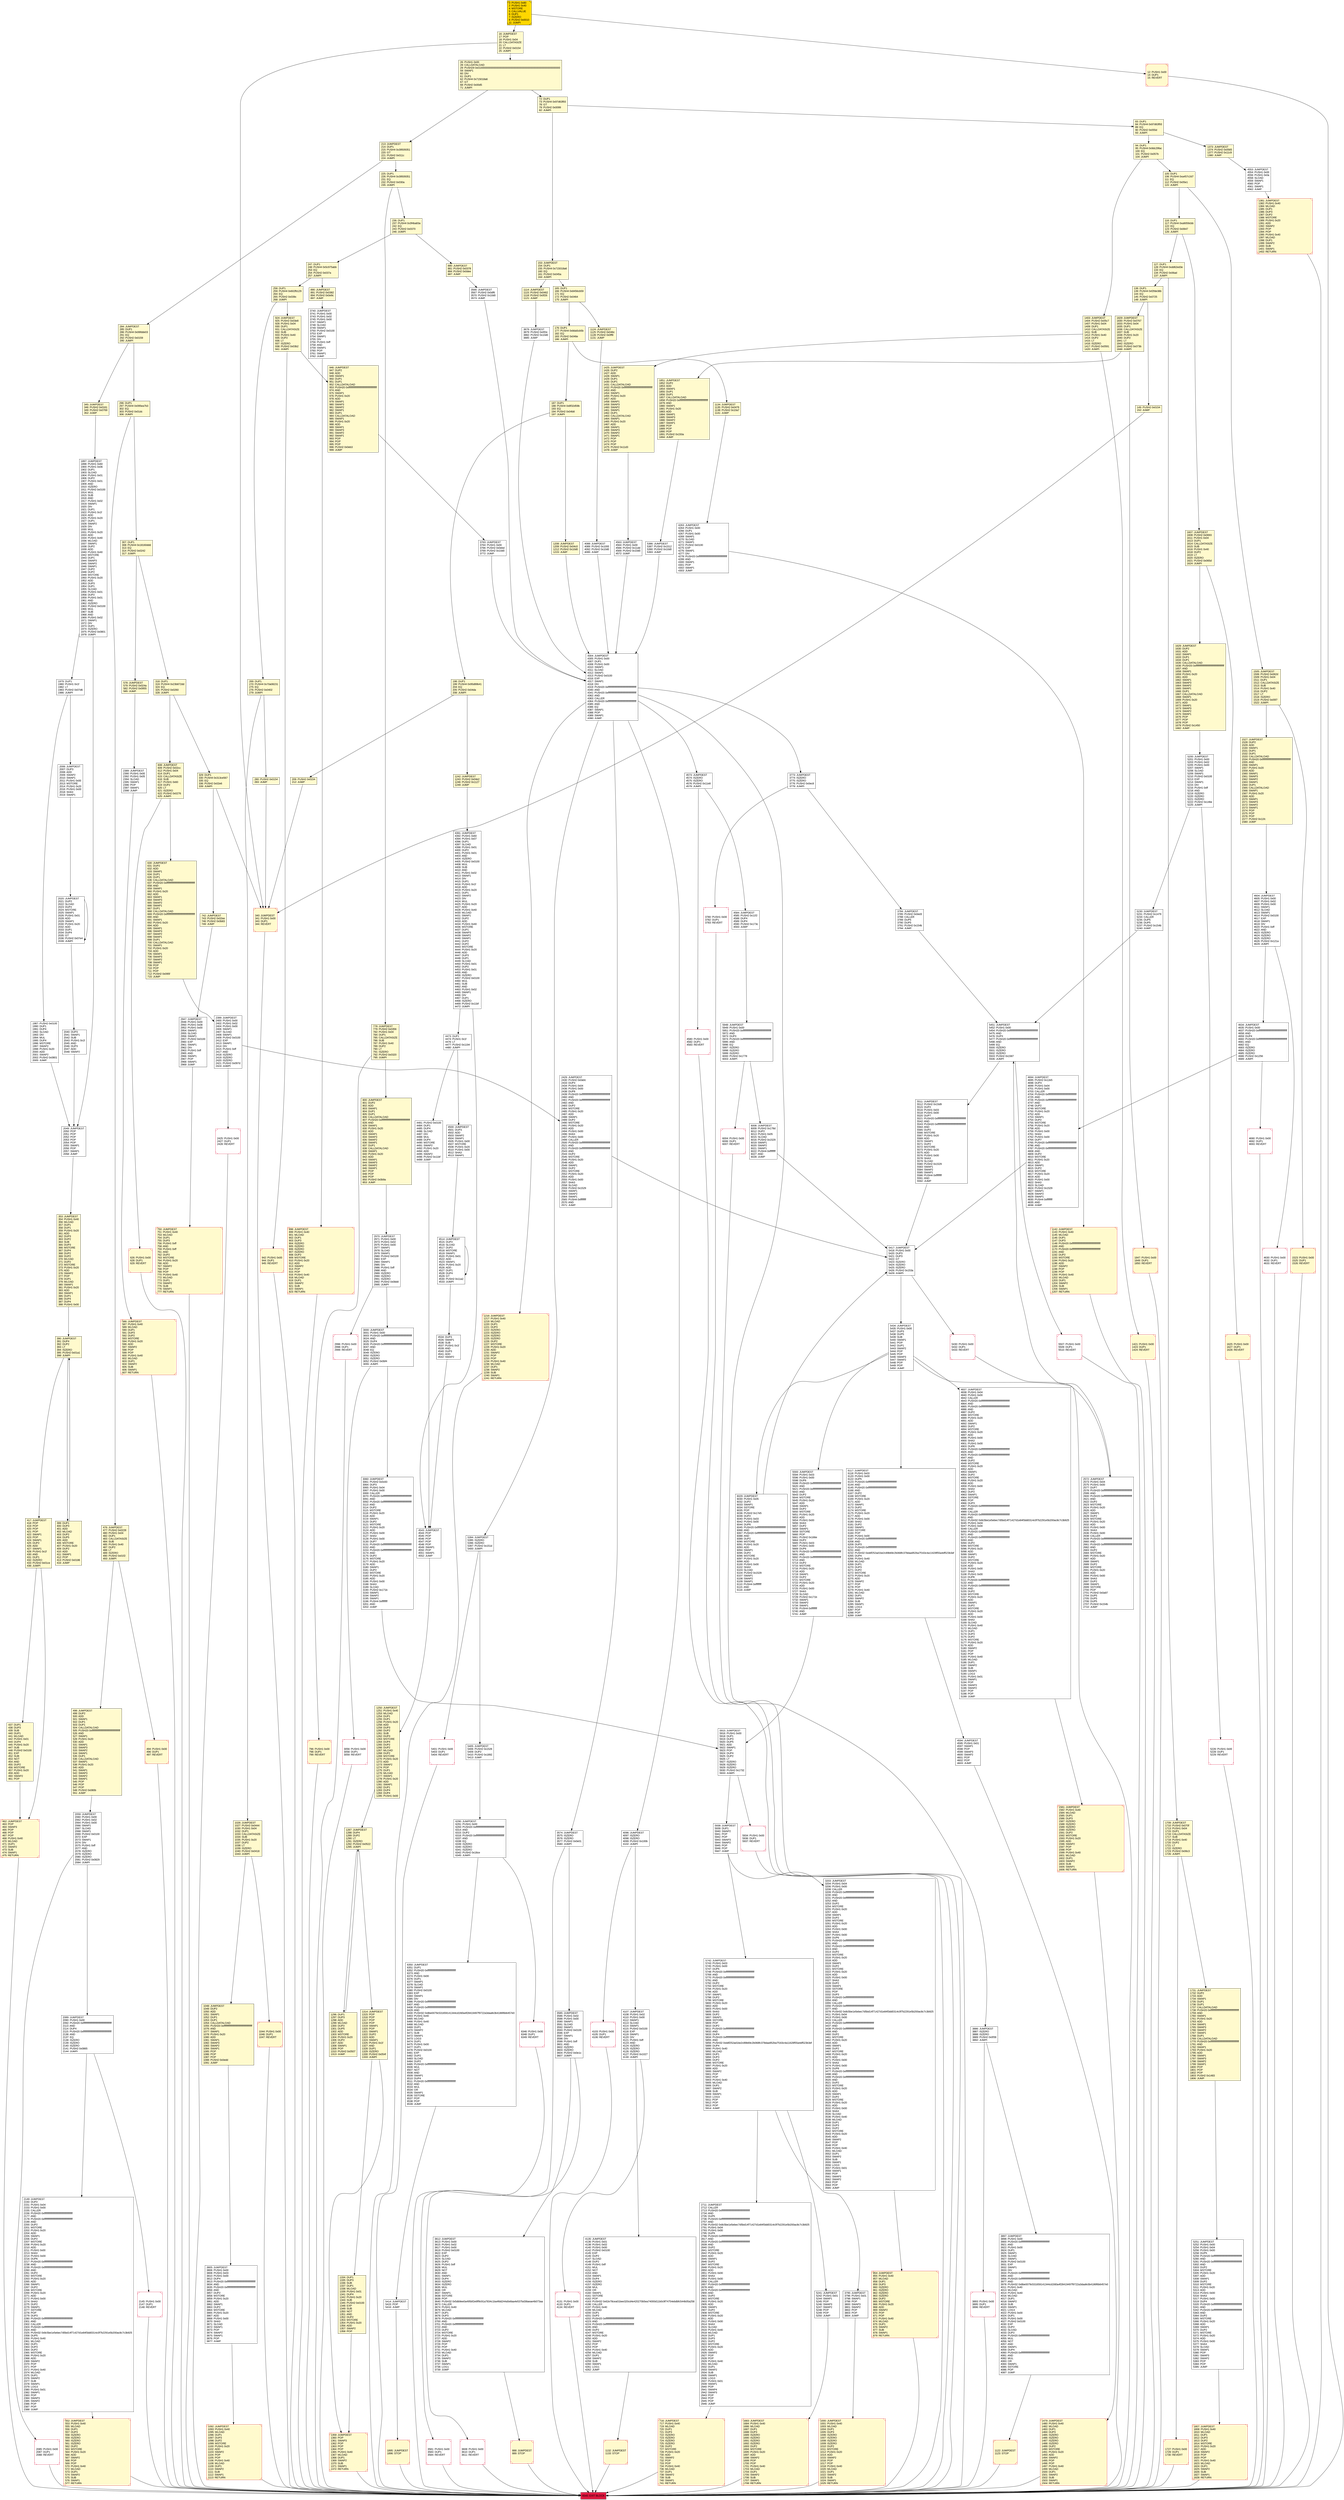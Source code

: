 digraph G {
bgcolor=transparent rankdir=UD;
node [shape=box style=filled color=black fillcolor=white fontname=arial fontcolor=black];
5414 [label="5414: JUMPDEST\l5415: POP\l5416: JUMP\l" ];
1607 [label="1607: JUMPDEST\l1608: PUSH2 0x0693\l1611: PUSH1 0x04\l1613: DUP1\l1614: CALLDATASIZE\l1615: SUB\l1616: PUSH1 0x40\l1618: DUP2\l1619: LT\l1620: ISZERO\l1621: PUSH2 0x065d\l1624: JUMPI\l" fillcolor=lemonchiffon ];
942 [label="942: PUSH1 0x00\l944: DUP1\l945: REVERT\l" fillcolor=lemonchiffon shape=Msquare color=crimson ];
2572 [label="2572: JUMPDEST\l2573: PUSH1 0x04\l2575: PUSH1 0x00\l2577: DUP7\l2578: PUSH20 0xffffffffffffffffffffffffffffffffffffffff\l2599: AND\l2600: PUSH20 0xffffffffffffffffffffffffffffffffffffffff\l2621: AND\l2622: DUP2\l2623: MSTORE\l2624: PUSH1 0x20\l2626: ADD\l2627: SWAP1\l2628: DUP2\l2629: MSTORE\l2630: PUSH1 0x20\l2632: ADD\l2633: PUSH1 0x00\l2635: SHA3\l2636: PUSH1 0x00\l2638: CALLER\l2639: PUSH20 0xffffffffffffffffffffffffffffffffffffffff\l2660: AND\l2661: PUSH20 0xffffffffffffffffffffffffffffffffffffffff\l2682: AND\l2683: DUP2\l2684: MSTORE\l2685: PUSH1 0x20\l2687: ADD\l2688: SWAP1\l2689: DUP2\l2690: MSTORE\l2691: PUSH1 0x20\l2693: ADD\l2694: PUSH1 0x00\l2696: SHA3\l2697: DUP2\l2698: SWAP1\l2699: SSTORE\l2700: POP\l2701: PUSH2 0x0a97\l2704: DUP5\l2705: DUP5\l2706: DUP5\l2707: PUSH2 0x154b\l2710: JUMP\l" ];
2996 [label="2996: PUSH1 0x00\l2998: DUP1\l2999: REVERT\l" shape=Msquare color=crimson ];
187 [label="187: DUP1\l188: PUSH4 0x8f32d59b\l193: EQ\l194: PUSH2 0x04b8\l197: JUMPI\l" fillcolor=lemonchiffon ];
3897 [label="3897: JUMPDEST\l3898: PUSH1 0x00\l3900: PUSH20 0xffffffffffffffffffffffffffffffffffffffff\l3921: AND\l3922: PUSH1 0x00\l3924: DUP1\l3925: SWAP1\l3926: SLOAD\l3927: SWAP1\l3928: PUSH2 0x0100\l3931: EXP\l3932: SWAP1\l3933: DIV\l3934: PUSH20 0xffffffffffffffffffffffffffffffffffffffff\l3955: AND\l3956: PUSH20 0xffffffffffffffffffffffffffffffffffffffff\l3977: AND\l3978: PUSH32 0x8be0079c531659141344cd1fd0a4f28419497f9722a3daafe3b4186f6b6457e0\l4011: PUSH1 0x40\l4013: MLOAD\l4014: PUSH1 0x40\l4016: MLOAD\l4017: DUP1\l4018: SWAP2\l4019: SUB\l4020: SWAP1\l4021: LOG3\l4022: PUSH1 0x00\l4024: DUP1\l4025: PUSH1 0x00\l4027: PUSH2 0x0100\l4030: EXP\l4031: DUP2\l4032: SLOAD\l4033: DUP2\l4034: PUSH20 0xffffffffffffffffffffffffffffffffffffffff\l4055: MUL\l4056: NOT\l4057: AND\l4058: SWAP1\l4059: DUP4\l4060: PUSH20 0xffffffffffffffffffffffffffffffffffffffff\l4081: AND\l4082: MUL\l4083: OR\l4084: SWAP1\l4085: SSTORE\l4086: POP\l4087: JUMP\l" ];
3574 [label="3574: JUMPDEST\l3575: ISZERO\l3576: ISZERO\l3577: PUSH2 0x0e01\l3580: JUMPI\l" ];
280 [label="280: PUSH2 0x0154\l283: JUMP\l" fillcolor=lemonchiffon ];
5507 [label="5507: PUSH1 0x00\l5509: DUP1\l5510: REVERT\l" shape=Msquare color=crimson ];
890 [label="890: JUMPDEST\l891: PUSH2 0x0382\l894: PUSH2 0x0e9c\l897: JUMP\l" fillcolor=lemonchiffon ];
778 [label="778: JUMPDEST\l779: PUSH2 0x0356\l782: PUSH1 0x04\l784: DUP1\l785: CALLDATASIZE\l786: SUB\l787: PUSH1 0x40\l789: DUP2\l790: LT\l791: ISZERO\l792: PUSH2 0x0320\l795: JUMPI\l" fillcolor=lemonchiffon ];
1421 [label="1421: PUSH1 0x00\l1423: DUP1\l1424: REVERT\l" fillcolor=lemonchiffon shape=Msquare color=crimson ];
1851 [label="1851: JUMPDEST\l1852: DUP2\l1853: ADD\l1854: SWAP1\l1855: DUP1\l1856: DUP1\l1857: CALLDATALOAD\l1858: PUSH20 0xffffffffffffffffffffffffffffffffffffffff\l1879: AND\l1880: SWAP1\l1881: PUSH1 0x20\l1883: ADD\l1884: SWAP1\l1885: SWAP3\l1886: SWAP2\l1887: SWAP1\l1888: POP\l1889: POP\l1890: POP\l1891: PUSH2 0x150a\l1894: JUMP\l" fillcolor=lemonchiffon ];
153 [label="153: JUMPDEST\l154: DUP1\l155: PUSH4 0x715018a6\l160: EQ\l161: PUSH2 0x045a\l164: JUMPI\l" fillcolor=lemonchiffon ];
198 [label="198: DUP1\l199: PUSH4 0x95d89b41\l204: EQ\l205: PUSH2 0x04da\l208: JUMPI\l" fillcolor=lemonchiffon ];
247 [label="247: DUP1\l248: PUSH4 0x5c975abb\l253: EQ\l254: PUSH2 0x037a\l257: JUMPI\l" fillcolor=lemonchiffon ];
4263 [label="4263: JUMPDEST\l4264: PUSH1 0x00\l4266: DUP1\l4267: PUSH1 0x00\l4269: SWAP1\l4270: SLOAD\l4271: SWAP1\l4272: PUSH2 0x0100\l4275: EXP\l4276: SWAP1\l4277: DIV\l4278: PUSH20 0xffffffffffffffffffffffffffffffffffffffff\l4299: AND\l4300: SWAP1\l4301: POP\l4302: SWAP1\l4303: JUMP\l" ];
3886 [label="3886: JUMPDEST\l3887: ISZERO\l3888: ISZERO\l3889: PUSH2 0x0f39\l3892: JUMPI\l" ];
1134 [label="1134: JUMPDEST\l1135: PUSH2 0x0476\l1138: PUSH2 0x10a7\l1141: JUMP\l" fillcolor=lemonchiffon ];
3773 [label="3773: JUMPDEST\l3774: ISZERO\l3775: ISZERO\l3776: PUSH2 0x0ec8\l3779: JUMPI\l" ];
1334 [label="1334: DUP1\l1335: DUP3\l1336: SUB\l1337: DUP1\l1338: MLOAD\l1339: PUSH1 0x01\l1341: DUP4\l1342: PUSH1 0x20\l1344: SUB\l1345: PUSH2 0x0100\l1348: EXP\l1349: SUB\l1350: NOT\l1351: AND\l1352: DUP2\l1353: MSTORE\l1354: PUSH1 0x20\l1356: ADD\l1357: SWAP2\l1358: POP\l" fillcolor=lemonchiffon ];
4580 [label="4580: PUSH1 0x00\l4582: DUP1\l4583: REVERT\l" shape=Msquare color=crimson ];
4584 [label="4584: JUMPDEST\l4585: PUSH2 0x11f2\l4588: DUP4\l4589: DUP4\l4590: PUSH2 0x173c\l4593: JUMP\l" ];
3784 [label="3784: JUMPDEST\l3785: PUSH2 0x0ed3\l3788: CALLER\l3789: DUP5\l3790: DUP5\l3791: PUSH2 0x154b\l3794: JUMP\l" ];
5386 [label="5386: JUMPDEST\l5387: PUSH2 0x1512\l5390: PUSH2 0x10d0\l5393: JUMP\l" ];
494 [label="494: PUSH1 0x00\l496: DUP1\l497: REVERT\l" fillcolor=lemonchiffon shape=Msquare color=crimson ];
4481 [label="4481: PUSH2 0x0100\l4484: DUP1\l4485: DUP4\l4486: SLOAD\l4487: DIV\l4488: MUL\l4489: DUP4\l4490: MSTORE\l4491: SWAP2\l4492: PUSH1 0x20\l4494: ADD\l4495: SWAP2\l4496: PUSH2 0x11bf\l4499: JUMP\l" ];
3056 [label="3056: PUSH1 0x00\l3058: DUP1\l3059: REVERT\l" shape=Msquare color=crimson ];
1250 [label="1250: JUMPDEST\l1251: PUSH1 0x40\l1253: MLOAD\l1254: DUP1\l1255: DUP1\l1256: PUSH1 0x20\l1258: ADD\l1259: DUP3\l1260: DUP2\l1261: SUB\l1262: DUP3\l1263: MSTORE\l1264: DUP4\l1265: DUP2\l1266: DUP2\l1267: MLOAD\l1268: DUP2\l1269: MSTORE\l1270: PUSH1 0x20\l1272: ADD\l1273: SWAP2\l1274: POP\l1275: DUP1\l1276: MLOAD\l1277: SWAP1\l1278: PUSH1 0x20\l1280: ADD\l1281: SWAP1\l1282: DUP1\l1283: DUP4\l1284: DUP4\l1285: PUSH1 0x00\l" fillcolor=lemonchiffon ];
1523 [label="1523: PUSH1 0x00\l1525: DUP1\l1526: REVERT\l" fillcolor=lemonchiffon shape=Msquare color=crimson ];
462 [label="462: JUMPDEST\l463: POP\l464: SWAP3\l465: POP\l466: POP\l467: POP\l468: PUSH1 0x40\l470: MLOAD\l471: DUP1\l472: SWAP2\l473: SUB\l474: SWAP1\l475: RETURN\l" fillcolor=lemonchiffon shape=Msquare color=crimson ];
3581 [label="3581: PUSH1 0x00\l3583: DUP1\l3584: REVERT\l" shape=Msquare color=crimson ];
213 [label="213: JUMPDEST\l214: DUP1\l215: PUSH4 0x39509351\l220: GT\l221: PUSH2 0x011c\l224: JUMPI\l" fillcolor=lemonchiffon ];
1505 [label="1505: JUMPDEST\l1506: PUSH2 0x062d\l1509: PUSH1 0x04\l1511: DUP1\l1512: CALLDATASIZE\l1513: SUB\l1514: PUSH1 0x40\l1516: DUP2\l1517: LT\l1518: ISZERO\l1519: PUSH2 0x05f7\l1522: JUMPI\l" fillcolor=lemonchiffon ];
5938 [label="5938: JUMPDEST\l5939: DUP1\l5940: SWAP2\l5941: POP\l5942: POP\l5943: SWAP3\l5944: SWAP2\l5945: POP\l5946: POP\l5947: JUMP\l" ];
176 [label="176: DUP1\l177: PUSH4 0x8da5cb5b\l182: EQ\l183: PUSH2 0x046e\l186: JUMPI\l" fillcolor=lemonchiffon ];
3763 [label="3763: JUMPDEST\l3764: PUSH1 0x00\l3766: PUSH2 0x0ebd\l3769: PUSH2 0x10d0\l3772: JUMP\l" ];
345 [label="345: JUMPDEST\l346: PUSH2 0x0161\l349: PUSH2 0x0769\l352: JUMP\l" fillcolor=lemonchiffon ];
578 [label="578: JUMPDEST\l579: PUSH2 0x024a\l582: PUSH2 0x0955\l585: JUMP\l" fillcolor=lemonchiffon ];
2389 [label="2389: JUMPDEST\l2390: PUSH1 0x00\l2392: PUSH1 0x05\l2394: SLOAD\l2395: SWAP1\l2396: POP\l2397: SWAP1\l2398: JUMP\l" ];
854 [label="854: JUMPDEST\l855: PUSH1 0x40\l857: MLOAD\l858: DUP1\l859: DUP3\l860: ISZERO\l861: ISZERO\l862: ISZERO\l863: ISZERO\l864: DUP2\l865: MSTORE\l866: PUSH1 0x20\l868: ADD\l869: SWAP2\l870: POP\l871: POP\l872: PUSH1 0x40\l874: MLOAD\l875: DUP1\l876: SWAP2\l877: SUB\l878: SWAP1\l879: RETURN\l" fillcolor=lemonchiffon shape=Msquare color=crimson ];
5434 [label="5434: JUMPDEST\l5435: PUSH1 0x00\l5437: DUP3\l5438: DUP5\l5439: SUB\l5440: SWAP1\l5441: POP\l5442: DUP1\l5443: SWAP2\l5444: POP\l5445: POP\l5446: SWAP3\l5447: SWAP2\l5448: POP\l5449: POP\l5450: JUMP\l" ];
390 [label="390: JUMPDEST\l391: DUP4\l392: DUP2\l393: LT\l394: ISZERO\l395: PUSH2 0x01a1\l398: JUMPI\l" fillcolor=lemonchiffon ];
4553 [label="4553: JUMPDEST\l4554: PUSH1 0x00\l4556: PUSH1 0x0a\l4558: SLOAD\l4559: SWAP1\l4560: POP\l4561: SWAP1\l4562: JUMP\l" ];
3795 [label="3795: JUMPDEST\l3796: PUSH1 0x01\l3798: SWAP1\l3799: POP\l3800: SWAP3\l3801: SWAP2\l3802: POP\l3803: POP\l3804: JUMP\l" ];
83 [label="83: DUP1\l84: PUSH4 0x97d63f93\l89: EQ\l90: PUSH2 0x055d\l93: JUMPI\l" fillcolor=lemonchiffon ];
1629 [label="1629: JUMPDEST\l1630: DUP2\l1631: ADD\l1632: SWAP1\l1633: DUP1\l1634: DUP1\l1635: CALLDATALOAD\l1636: PUSH20 0xffffffffffffffffffffffffffffffffffffffff\l1657: AND\l1658: SWAP1\l1659: PUSH1 0x20\l1661: ADD\l1662: SWAP1\l1663: SWAP3\l1664: SWAP2\l1665: SWAP1\l1666: DUP1\l1667: CALLDATALOAD\l1668: SWAP1\l1669: PUSH1 0x20\l1671: ADD\l1672: SWAP1\l1673: SWAP3\l1674: SWAP2\l1675: SWAP1\l1676: POP\l1677: POP\l1678: POP\l1679: PUSH2 0x1450\l1682: JUMP\l" fillcolor=lemonchiffon ];
4543 [label="4543: JUMPDEST\l4544: POP\l4545: POP\l4546: POP\l4547: POP\l4548: POP\l4549: SWAP1\l4550: POP\l4551: SWAP1\l4552: JUMP\l" ];
3878 [label="3878: JUMPDEST\l3879: PUSH2 0x0f2e\l3882: PUSH2 0x10d0\l3885: JUMP\l" ];
4500 [label="4500: JUMPDEST\l4501: DUP3\l4502: ADD\l4503: SWAP2\l4504: SWAP1\l4505: PUSH1 0x00\l4507: MSTORE\l4508: PUSH1 0x20\l4510: PUSH1 0x00\l4512: SHA3\l4513: SWAP1\l" ];
5934 [label="5934: PUSH1 0x00\l5936: DUP1\l5937: REVERT\l" shape=Msquare color=crimson ];
329 [label="329: DUP1\l330: PUSH4 0x313ce567\l335: EQ\l336: PUSH2 0x02e6\l339: JUMPI\l" fillcolor=lemonchiffon ];
3893 [label="3893: PUSH1 0x00\l3895: DUP1\l3896: REVERT\l" shape=Msquare color=crimson ];
1847 [label="1847: PUSH1 0x00\l1849: DUP1\l1850: REVERT\l" fillcolor=lemonchiffon shape=Msquare color=crimson ];
5430 [label="5430: PUSH1 0x00\l5432: DUP1\l5433: REVERT\l" shape=Msquare color=crimson ];
94 [label="94: DUP1\l95: PUSH4 0x9dc29fac\l100: EQ\l101: PUSH2 0x057b\l104: JUMPI\l" fillcolor=lemonchiffon ];
138 [label="138: DUP1\l139: PUSH4 0xf2fde38b\l144: EQ\l145: PUSH2 0x0725\l148: JUMPI\l" fillcolor=lemonchiffon ];
5230 [label="5230: JUMPDEST\l5231: PUSH2 0x1479\l5234: CALLER\l5235: DUP5\l5236: DUP5\l5237: PUSH2 0x154b\l5240: JUMP\l" ];
608 [label="608: JUMPDEST\l609: PUSH2 0x02cc\l612: PUSH1 0x04\l614: DUP1\l615: CALLDATASIZE\l616: SUB\l617: PUSH1 0x60\l619: DUP2\l620: LT\l621: ISZERO\l622: PUSH2 0x0276\l625: JUMPI\l" fillcolor=lemonchiffon ];
3612 [label="3612: JUMPDEST\l3613: PUSH1 0x00\l3615: PUSH1 0x02\l3617: PUSH1 0x00\l3619: PUSH2 0x0100\l3622: EXP\l3623: DUP2\l3624: SLOAD\l3625: DUP2\l3626: PUSH1 0xff\l3628: MUL\l3629: NOT\l3630: AND\l3631: SWAP1\l3632: DUP4\l3633: ISZERO\l3634: ISZERO\l3635: MUL\l3636: OR\l3637: SWAP1\l3638: SSTORE\l3639: POP\l3640: PUSH32 0x5db9ee0a495bf2e6ff9c91a7834c1ba4fdd244a5e8aa4e537bd38aeae4b073aa\l3673: CALLER\l3674: PUSH1 0x40\l3676: MLOAD\l3677: DUP1\l3678: DUP3\l3679: PUSH20 0xffffffffffffffffffffffffffffffffffffffff\l3700: AND\l3701: PUSH20 0xffffffffffffffffffffffffffffffffffffffff\l3722: AND\l3723: DUP2\l3724: MSTORE\l3725: PUSH1 0x20\l3727: ADD\l3728: SWAP2\l3729: POP\l3730: POP\l3731: PUSH1 0x40\l3733: MLOAD\l3734: DUP1\l3735: SWAP2\l3736: SUB\l3737: SWAP1\l3738: LOG1\l3739: JUMP\l" ];
5742 [label="5742: JUMPDEST\l5743: PUSH1 0x03\l5745: PUSH1 0x00\l5747: DUP5\l5748: PUSH20 0xffffffffffffffffffffffffffffffffffffffff\l5769: AND\l5770: PUSH20 0xffffffffffffffffffffffffffffffffffffffff\l5791: AND\l5792: DUP2\l5793: MSTORE\l5794: PUSH1 0x20\l5796: ADD\l5797: SWAP1\l5798: DUP2\l5799: MSTORE\l5800: PUSH1 0x20\l5802: ADD\l5803: PUSH1 0x00\l5805: SHA3\l5806: DUP2\l5807: SWAP1\l5808: SSTORE\l5809: POP\l5810: DUP2\l5811: PUSH20 0xffffffffffffffffffffffffffffffffffffffff\l5832: AND\l5833: DUP4\l5834: PUSH20 0xffffffffffffffffffffffffffffffffffffffff\l5855: AND\l5856: PUSH32 0xddf252ad1be2c89b69c2b068fc378daa952ba7f163c4a11628f55a4df523b3ef\l5889: DUP4\l5890: PUSH1 0x40\l5892: MLOAD\l5893: DUP1\l5894: DUP3\l5895: DUP2\l5896: MSTORE\l5897: PUSH1 0x20\l5899: ADD\l5900: SWAP2\l5901: POP\l5902: POP\l5903: PUSH1 0x40\l5905: MLOAD\l5906: DUP1\l5907: SWAP2\l5908: SUB\l5909: SWAP1\l5910: LOG3\l5911: POP\l5912: POP\l5913: POP\l5914: JUMP\l" ];
5401 [label="5401: PUSH1 0x00\l5403: DUP1\l5404: REVERT\l" shape=Msquare color=crimson ];
296 [label="296: DUP1\l297: PUSH4 0x095ea7b3\l302: EQ\l303: PUSH2 0x01dc\l306: JUMPI\l" fillcolor=lemonchiffon ];
1807 [label="1807: JUMPDEST\l1808: PUSH1 0x40\l1810: MLOAD\l1811: DUP1\l1812: DUP3\l1813: DUP2\l1814: MSTORE\l1815: PUSH1 0x20\l1817: ADD\l1818: SWAP2\l1819: POP\l1820: POP\l1821: PUSH1 0x40\l1823: MLOAD\l1824: DUP1\l1825: SWAP2\l1826: SUB\l1827: SWAP1\l1828: RETURN\l" fillcolor=lemonchiffon shape=Msquare color=crimson ];
6350 [label="6350: JUMPDEST\l6351: DUP1\l6352: PUSH20 0xffffffffffffffffffffffffffffffffffffffff\l6373: AND\l6374: PUSH1 0x00\l6376: DUP1\l6377: SWAP1\l6378: SLOAD\l6379: SWAP1\l6380: PUSH2 0x0100\l6383: EXP\l6384: SWAP1\l6385: DIV\l6386: PUSH20 0xffffffffffffffffffffffffffffffffffffffff\l6407: AND\l6408: PUSH20 0xffffffffffffffffffffffffffffffffffffffff\l6429: AND\l6430: PUSH32 0x8be0079c531659141344cd1fd0a4f28419497f9722a3daafe3b4186f6b6457e0\l6463: PUSH1 0x40\l6465: MLOAD\l6466: PUSH1 0x40\l6468: MLOAD\l6469: DUP1\l6470: SWAP2\l6471: SUB\l6472: SWAP1\l6473: LOG3\l6474: DUP1\l6475: PUSH1 0x00\l6477: DUP1\l6478: PUSH2 0x0100\l6481: EXP\l6482: DUP2\l6483: SLOAD\l6484: DUP2\l6485: PUSH20 0xffffffffffffffffffffffffffffffffffffffff\l6506: MUL\l6507: NOT\l6508: AND\l6509: SWAP1\l6510: DUP4\l6511: PUSH20 0xffffffffffffffffffffffffffffffffffffffff\l6532: AND\l6533: MUL\l6534: OR\l6535: SWAP1\l6536: SSTORE\l6537: POP\l6538: POP\l6539: JUMP\l" ];
796 [label="796: PUSH1 0x00\l798: DUP1\l799: REVERT\l" fillcolor=lemonchiffon shape=Msquare color=crimson ];
437 [label="437: DUP1\l438: DUP3\l439: SUB\l440: DUP1\l441: MLOAD\l442: PUSH1 0x01\l444: DUP4\l445: PUSH1 0x20\l447: SUB\l448: PUSH2 0x0100\l451: EXP\l452: SUB\l453: NOT\l454: AND\l455: DUP2\l456: MSTORE\l457: PUSH1 0x20\l459: ADD\l460: SWAP2\l461: POP\l" fillcolor=lemonchiffon ];
898 [label="898: JUMPDEST\l899: PUSH1 0x40\l901: MLOAD\l902: DUP1\l903: DUP3\l904: ISZERO\l905: ISZERO\l906: ISZERO\l907: ISZERO\l908: DUP2\l909: MSTORE\l910: PUSH1 0x20\l912: ADD\l913: SWAP2\l914: POP\l915: POP\l916: PUSH1 0x40\l918: MLOAD\l919: DUP1\l920: SWAP2\l921: SUB\l922: SWAP1\l923: RETURN\l" fillcolor=lemonchiffon shape=Msquare color=crimson ];
630 [label="630: JUMPDEST\l631: DUP2\l632: ADD\l633: SWAP1\l634: DUP1\l635: DUP1\l636: CALLDATALOAD\l637: PUSH20 0xffffffffffffffffffffffffffffffffffffffff\l658: AND\l659: SWAP1\l660: PUSH1 0x20\l662: ADD\l663: SWAP1\l664: SWAP3\l665: SWAP2\l666: SWAP1\l667: DUP1\l668: CALLDATALOAD\l669: PUSH20 0xffffffffffffffffffffffffffffffffffffffff\l690: AND\l691: SWAP1\l692: PUSH1 0x20\l694: ADD\l695: SWAP1\l696: SWAP3\l697: SWAP2\l698: SWAP1\l699: DUP1\l700: CALLDATALOAD\l701: SWAP1\l702: PUSH1 0x20\l704: ADD\l705: SWAP1\l706: SWAP3\l707: SWAP2\l708: SWAP1\l709: POP\l710: POP\l711: POP\l712: PUSH2 0x095f\l715: JUMP\l" fillcolor=lemonchiffon ];
1987 [label="1987: PUSH2 0x0100\l1990: DUP1\l1991: DUP4\l1992: SLOAD\l1993: DIV\l1994: MUL\l1995: DUP4\l1996: MSTORE\l1997: SWAP2\l1998: PUSH1 0x20\l2000: ADD\l2001: SWAP2\l2002: PUSH2 0x0801\l2005: JUMP\l" ];
3060 [label="3060: JUMPDEST\l3061: PUSH2 0x0c83\l3064: DUP3\l3065: PUSH1 0x04\l3067: PUSH1 0x00\l3069: CALLER\l3070: PUSH20 0xffffffffffffffffffffffffffffffffffffffff\l3091: AND\l3092: PUSH20 0xffffffffffffffffffffffffffffffffffffffff\l3113: AND\l3114: DUP2\l3115: MSTORE\l3116: PUSH1 0x20\l3118: ADD\l3119: SWAP1\l3120: DUP2\l3121: MSTORE\l3122: PUSH1 0x20\l3124: ADD\l3125: PUSH1 0x00\l3127: SHA3\l3128: PUSH1 0x00\l3130: DUP7\l3131: PUSH20 0xffffffffffffffffffffffffffffffffffffffff\l3152: AND\l3153: PUSH20 0xffffffffffffffffffffffffffffffffffffffff\l3174: AND\l3175: DUP2\l3176: MSTORE\l3177: PUSH1 0x20\l3179: ADD\l3180: SWAP1\l3181: DUP2\l3182: MSTORE\l3183: PUSH1 0x20\l3185: ADD\l3186: PUSH1 0x00\l3188: SHA3\l3189: SLOAD\l3190: PUSH2 0x171b\l3193: SWAP1\l3194: SWAP2\l3195: SWAP1\l3196: PUSH4 0xffffffff\l3201: AND\l3202: JUMP\l" ];
2006 [label="2006: JUMPDEST\l2007: DUP3\l2008: ADD\l2009: SWAP2\l2010: SWAP1\l2011: PUSH1 0x00\l2013: MSTORE\l2014: PUSH1 0x20\l2016: PUSH1 0x00\l2018: SHA3\l2019: SWAP1\l" ];
1897 [label="1897: JUMPDEST\l1898: PUSH1 0x60\l1900: PUSH1 0x06\l1902: DUP1\l1903: SLOAD\l1904: PUSH1 0x01\l1906: DUP2\l1907: PUSH1 0x01\l1909: AND\l1910: ISZERO\l1911: PUSH2 0x0100\l1914: MUL\l1915: SUB\l1916: AND\l1917: PUSH1 0x02\l1919: SWAP1\l1920: DIV\l1921: DUP1\l1922: PUSH1 0x1f\l1924: ADD\l1925: PUSH1 0x20\l1927: DUP1\l1928: SWAP2\l1929: DIV\l1930: MUL\l1931: PUSH1 0x20\l1933: ADD\l1934: PUSH1 0x40\l1936: MLOAD\l1937: SWAP1\l1938: DUP2\l1939: ADD\l1940: PUSH1 0x40\l1942: MSTORE\l1943: DUP1\l1944: SWAP3\l1945: SWAP2\l1946: SWAP1\l1947: DUP2\l1948: DUP2\l1949: MSTORE\l1950: PUSH1 0x20\l1952: ADD\l1953: DUP3\l1954: DUP1\l1955: SLOAD\l1956: PUSH1 0x01\l1958: DUP2\l1959: PUSH1 0x01\l1961: AND\l1962: ISZERO\l1963: PUSH2 0x0100\l1966: MUL\l1967: SUB\l1968: AND\l1969: PUSH1 0x02\l1971: SWAP1\l1972: DIV\l1973: DUP1\l1974: ISZERO\l1975: PUSH2 0x0801\l1978: JUMPI\l" ];
5948 [label="5948: JUMPDEST\l5949: PUSH1 0x00\l5951: PUSH20 0xffffffffffffffffffffffffffffffffffffffff\l5972: AND\l5973: DUP3\l5974: PUSH20 0xffffffffffffffffffffffffffffffffffffffff\l5995: AND\l5996: EQ\l5997: ISZERO\l5998: ISZERO\l5999: ISZERO\l6000: PUSH2 0x1778\l6003: JUMPI\l" ];
5241 [label="5241: JUMPDEST\l5242: PUSH1 0x01\l5244: SWAP1\l5245: POP\l5246: SWAP3\l5247: SWAP2\l5248: POP\l5249: POP\l5250: JUMP\l" ];
269 [label="269: DUP1\l270: PUSH4 0x70a08231\l275: EQ\l276: PUSH2 0x0402\l279: JUMPI\l" fillcolor=lemonchiffon ];
5251 [label="5251: JUMPDEST\l5252: PUSH1 0x00\l5254: PUSH1 0x04\l5256: PUSH1 0x00\l5258: DUP5\l5259: PUSH20 0xffffffffffffffffffffffffffffffffffffffff\l5280: AND\l5281: PUSH20 0xffffffffffffffffffffffffffffffffffffffff\l5302: AND\l5303: DUP2\l5304: MSTORE\l5305: PUSH1 0x20\l5307: ADD\l5308: SWAP1\l5309: DUP2\l5310: MSTORE\l5311: PUSH1 0x20\l5313: ADD\l5314: PUSH1 0x00\l5316: SHA3\l5317: PUSH1 0x00\l5319: DUP4\l5320: PUSH20 0xffffffffffffffffffffffffffffffffffffffff\l5341: AND\l5342: PUSH20 0xffffffffffffffffffffffffffffffffffffffff\l5363: AND\l5364: DUP2\l5365: MSTORE\l5366: PUSH1 0x20\l5368: ADD\l5369: SWAP1\l5370: DUP2\l5371: MSTORE\l5372: PUSH1 0x20\l5374: ADD\l5375: PUSH1 0x00\l5377: SHA3\l5378: SLOAD\l5379: SWAP1\l5380: POP\l5381: SWAP3\l5382: SWAP2\l5383: POP\l5384: POP\l5385: JUMP\l" ];
307 [label="307: DUP1\l308: PUSH4 0x18160ddd\l313: EQ\l314: PUSH2 0x0242\l317: JUMPI\l" fillcolor=lemonchiffon ];
1000 [label="1000: JUMPDEST\l1001: PUSH1 0x40\l1003: MLOAD\l1004: DUP1\l1005: DUP3\l1006: ISZERO\l1007: ISZERO\l1008: ISZERO\l1009: ISZERO\l1010: DUP2\l1011: MSTORE\l1012: PUSH1 0x20\l1014: ADD\l1015: SWAP2\l1016: POP\l1017: POP\l1018: PUSH1 0x40\l1020: MLOAD\l1021: DUP1\l1022: SWAP2\l1023: SUB\l1024: SWAP1\l1025: RETURN\l" fillcolor=lemonchiffon shape=Msquare color=crimson ];
6004 [label="6004: PUSH1 0x00\l6006: DUP1\l6007: REVERT\l" shape=Msquare color=crimson ];
1381 [label="1381: JUMPDEST\l1382: PUSH1 0x40\l1384: MLOAD\l1385: DUP1\l1386: DUP3\l1387: DUP2\l1388: MSTORE\l1389: PUSH1 0x20\l1391: ADD\l1392: SWAP2\l1393: POP\l1394: POP\l1395: PUSH1 0x40\l1397: MLOAD\l1398: DUP1\l1399: SWAP2\l1400: SUB\l1401: SWAP1\l1402: RETURN\l" fillcolor=lemonchiffon shape=Msquare color=crimson ];
1359 [label="1359: JUMPDEST\l1360: POP\l1361: SWAP3\l1362: POP\l1363: POP\l1364: POP\l1365: PUSH1 0x40\l1367: MLOAD\l1368: DUP1\l1369: SWAP2\l1370: SUB\l1371: SWAP1\l1372: RETURN\l" fillcolor=lemonchiffon shape=Msquare color=crimson ];
2425 [label="2425: PUSH1 0x00\l2427: DUP1\l2428: REVERT\l" shape=Msquare color=crimson ];
225 [label="225: DUP1\l226: PUSH4 0x39509351\l231: EQ\l232: PUSH2 0x030a\l235: JUMPI\l" fillcolor=lemonchiffon ];
1314 [label="1314: JUMPDEST\l1315: POP\l1316: POP\l1317: POP\l1318: POP\l1319: SWAP1\l1320: POP\l1321: SWAP1\l1322: DUP2\l1323: ADD\l1324: SWAP1\l1325: PUSH1 0x1f\l1327: AND\l1328: DUP1\l1329: ISZERO\l1330: PUSH2 0x054f\l1333: JUMPI\l" fillcolor=lemonchiffon ];
4088 [label="4088: JUMPDEST\l4089: PUSH2 0x1000\l4092: PUSH2 0x10d0\l4095: JUMP\l" ];
4634 [label="4634: JUMPDEST\l4635: PUSH1 0x00\l4637: PUSH20 0xffffffffffffffffffffffffffffffffffffffff\l4658: AND\l4659: DUP4\l4660: PUSH20 0xffffffffffffffffffffffffffffffffffffffff\l4681: AND\l4682: EQ\l4683: ISZERO\l4684: ISZERO\l4685: ISZERO\l4686: PUSH2 0x1256\l4689: JUMPI\l" ];
1026 [label="1026: JUMPDEST\l1027: PUSH2 0x0444\l1030: PUSH1 0x04\l1032: DUP1\l1033: CALLDATASIZE\l1034: SUB\l1035: PUSH1 0x20\l1037: DUP2\l1038: LT\l1039: ISZERO\l1040: PUSH2 0x0418\l1043: JUMPI\l" fillcolor=lemonchiffon ];
417 [label="417: JUMPDEST\l418: POP\l419: POP\l420: POP\l421: POP\l422: SWAP1\l423: POP\l424: SWAP1\l425: DUP2\l426: ADD\l427: SWAP1\l428: PUSH1 0x1f\l430: AND\l431: DUP1\l432: ISZERO\l433: PUSH2 0x01ce\l436: JUMPI\l" fillcolor=lemonchiffon ];
1296 [label="1296: DUP1\l1297: DUP3\l1298: ADD\l1299: MLOAD\l1300: DUP2\l1301: DUP5\l1302: ADD\l1303: MSTORE\l1304: PUSH1 0x20\l1306: DUP2\l1307: ADD\l1308: SWAP1\l1309: POP\l1310: PUSH2 0x0507\l1313: JUMP\l" fillcolor=lemonchiffon ];
888 [label="888: JUMPDEST\l889: STOP\l" fillcolor=lemonchiffon shape=Msquare color=crimson ];
1895 [label="1895: JUMPDEST\l1896: STOP\l" fillcolor=lemonchiffon shape=Msquare color=crimson ];
4604 [label="4604: JUMPDEST\l4605: PUSH1 0x00\l4607: PUSH1 0x02\l4609: PUSH1 0x00\l4611: SWAP1\l4612: SLOAD\l4613: SWAP1\l4614: PUSH2 0x0100\l4617: EXP\l4618: SWAP1\l4619: DIV\l4620: PUSH1 0xff\l4622: AND\l4623: ISZERO\l4624: ISZERO\l4625: ISZERO\l4626: PUSH2 0x121a\l4629: JUMPI\l" ];
880 [label="880: JUMPDEST\l881: PUSH2 0x0378\l884: PUSH2 0x0dee\l887: JUMP\l" fillcolor=lemonchiffon ];
1479 [label="1479: JUMPDEST\l1480: PUSH1 0x40\l1482: MLOAD\l1483: DUP1\l1484: DUP3\l1485: ISZERO\l1486: ISZERO\l1487: ISZERO\l1488: ISZERO\l1489: DUP2\l1490: MSTORE\l1491: PUSH1 0x20\l1493: ADD\l1494: SWAP2\l1495: POP\l1496: POP\l1497: PUSH1 0x40\l1499: MLOAD\l1500: DUP1\l1501: SWAP2\l1502: SUB\l1503: SWAP1\l1504: RETURN\l" fillcolor=lemonchiffon shape=Msquare color=crimson ];
476 [label="476: JUMPDEST\l477: PUSH2 0x0228\l480: PUSH1 0x04\l482: DUP1\l483: CALLDATASIZE\l484: SUB\l485: PUSH1 0x40\l487: DUP2\l488: LT\l489: ISZERO\l490: PUSH2 0x01f2\l493: JUMPI\l" fillcolor=lemonchiffon ];
1979 [label="1979: DUP1\l1980: PUSH1 0x1f\l1982: LT\l1983: PUSH2 0x07d6\l1986: JUMPI\l" ];
1242 [label="1242: JUMPDEST\l1243: PUSH2 0x04e2\l1246: PUSH2 0x1127\l1249: JUMP\l" fillcolor=lemonchiffon ];
2059 [label="2059: JUMPDEST\l2060: PUSH1 0x00\l2062: PUSH1 0x02\l2064: PUSH1 0x00\l2066: SWAP1\l2067: SLOAD\l2068: SWAP1\l2069: PUSH2 0x0100\l2072: EXP\l2073: SWAP1\l2074: DIV\l2075: PUSH1 0xff\l2077: AND\l2078: ISZERO\l2079: ISZERO\l2080: ISZERO\l2081: PUSH2 0x0829\l2084: JUMPI\l" ];
72 [label="72: DUP1\l73: PUSH4 0x97d63f93\l78: GT\l79: PUSH2 0x0099\l82: JUMPI\l" fillcolor=lemonchiffon ];
2020 [label="2020: JUMPDEST\l2021: DUP2\l2022: SLOAD\l2023: DUP2\l2024: MSTORE\l2025: SWAP1\l2026: PUSH1 0x01\l2028: ADD\l2029: SWAP1\l2030: PUSH1 0x20\l2032: ADD\l2033: DUP1\l2034: DUP4\l2035: GT\l2036: PUSH2 0x07e4\l2039: JUMPI\l" ];
3805 [label="3805: JUMPDEST\l3806: PUSH1 0x00\l3808: PUSH1 0x03\l3810: PUSH1 0x00\l3812: DUP4\l3813: PUSH20 0xffffffffffffffffffffffffffffffffffffffff\l3834: AND\l3835: PUSH20 0xffffffffffffffffffffffffffffffffffffffff\l3856: AND\l3857: DUP2\l3858: MSTORE\l3859: PUSH1 0x20\l3861: ADD\l3862: SWAP1\l3863: DUP2\l3864: MSTORE\l3865: PUSH1 0x20\l3867: ADD\l3868: PUSH1 0x00\l3870: SHA3\l3871: SLOAD\l3872: SWAP1\l3873: POP\l3874: SWAP2\l3875: SWAP1\l3876: POP\l3877: JUMP\l" ];
1581 [label="1581: JUMPDEST\l1582: PUSH1 0x40\l1584: MLOAD\l1585: DUP1\l1586: DUP3\l1587: ISZERO\l1588: ISZERO\l1589: ISZERO\l1590: ISZERO\l1591: DUP2\l1592: MSTORE\l1593: PUSH1 0x20\l1595: ADD\l1596: SWAP2\l1597: POP\l1598: POP\l1599: PUSH1 0x40\l1601: MLOAD\l1602: DUP1\l1603: SWAP2\l1604: SUB\l1605: SWAP1\l1606: RETURN\l" fillcolor=lemonchiffon shape=Msquare color=crimson ];
552 [label="552: JUMPDEST\l553: PUSH1 0x40\l555: MLOAD\l556: DUP1\l557: DUP3\l558: ISZERO\l559: ISZERO\l560: ISZERO\l561: ISZERO\l562: DUP2\l563: MSTORE\l564: PUSH1 0x20\l566: ADD\l567: SWAP2\l568: POP\l569: POP\l570: PUSH1 0x40\l572: MLOAD\l573: DUP1\l574: SWAP2\l575: SUB\l576: SWAP1\l577: RETURN\l" fillcolor=lemonchiffon shape=Msquare color=crimson ];
800 [label="800: JUMPDEST\l801: DUP2\l802: ADD\l803: SWAP1\l804: DUP1\l805: DUP1\l806: CALLDATALOAD\l807: PUSH20 0xffffffffffffffffffffffffffffffffffffffff\l828: AND\l829: SWAP1\l830: PUSH1 0x20\l832: ADD\l833: SWAP1\l834: SWAP3\l835: SWAP2\l836: SWAP1\l837: DUP1\l838: CALLDATALOAD\l839: SWAP1\l840: PUSH1 0x20\l842: ADD\l843: SWAP1\l844: SWAP3\l845: SWAP2\l846: SWAP1\l847: POP\l848: POP\l849: POP\l850: PUSH2 0x0b9a\l853: JUMP\l" fillcolor=lemonchiffon ];
5915 [label="5915: JUMPDEST\l5916: PUSH1 0x00\l5918: DUP1\l5919: DUP3\l5920: DUP5\l5921: ADD\l5922: SWAP1\l5923: POP\l5924: DUP4\l5925: DUP2\l5926: LT\l5927: ISZERO\l5928: ISZERO\l5929: ISZERO\l5930: PUSH2 0x1732\l5933: JUMPI\l" ];
0 [label="0: PUSH1 0x80\l2: PUSH1 0x40\l4: MSTORE\l5: CALLVALUE\l6: DUP1\l7: ISZERO\l8: PUSH2 0x0010\l11: JUMPI\l" fillcolor=lemonchiffon shape=Msquare fillcolor=gold ];
105 [label="105: DUP1\l106: PUSH4 0xa457c2d7\l111: EQ\l112: PUSH2 0x05e1\l115: JUMPI\l" fillcolor=lemonchiffon ];
16 [label="16: JUMPDEST\l17: POP\l18: PUSH1 0x04\l20: CALLDATASIZE\l21: LT\l22: PUSH2 0x0154\l25: JUMPI\l" fillcolor=lemonchiffon ];
165 [label="165: DUP1\l166: PUSH4 0x8456cb59\l171: EQ\l172: PUSH2 0x0464\l175: JUMPI\l" fillcolor=lemonchiffon ];
5200 [label="5200: JUMPDEST\l5201: PUSH1 0x00\l5203: PUSH1 0x02\l5205: PUSH1 0x00\l5207: SWAP1\l5208: SLOAD\l5209: SWAP1\l5210: PUSH2 0x0100\l5213: EXP\l5214: SWAP1\l5215: DIV\l5216: PUSH1 0xff\l5218: AND\l5219: ISZERO\l5220: ISZERO\l5221: ISZERO\l5222: PUSH2 0x146e\l5225: JUMPI\l" ];
2399 [label="2399: JUMPDEST\l2400: PUSH1 0x00\l2402: PUSH1 0x02\l2404: PUSH1 0x00\l2406: SWAP1\l2407: SLOAD\l2408: SWAP1\l2409: PUSH2 0x0100\l2412: EXP\l2413: SWAP1\l2414: DIV\l2415: PUSH1 0xff\l2417: AND\l2418: ISZERO\l2419: ISZERO\l2420: ISZERO\l2421: PUSH2 0x097d\l2424: JUMPI\l" ];
4563 [label="4563: JUMPDEST\l4564: PUSH1 0x00\l4566: PUSH2 0x11dd\l4569: PUSH2 0x10d0\l4572: JUMP\l" ];
1727 [label="1727: PUSH1 0x00\l1729: DUP1\l1730: REVERT\l" fillcolor=lemonchiffon shape=Msquare color=crimson ];
1114 [label="1114: JUMPDEST\l1115: PUSH2 0x0462\l1118: PUSH2 0x0f26\l1121: JUMP\l" fillcolor=lemonchiffon ];
1142 [label="1142: JUMPDEST\l1143: PUSH1 0x40\l1145: MLOAD\l1146: DUP1\l1147: DUP3\l1148: PUSH20 0xffffffffffffffffffffffffffffffffffffffff\l1169: AND\l1170: PUSH20 0xffffffffffffffffffffffffffffffffffffffff\l1191: AND\l1192: DUP2\l1193: MSTORE\l1194: PUSH1 0x20\l1196: ADD\l1197: SWAP2\l1198: POP\l1199: POP\l1200: PUSH1 0x40\l1202: MLOAD\l1203: DUP1\l1204: SWAP2\l1205: SUB\l1206: SWAP1\l1207: RETURN\l" fillcolor=lemonchiffon shape=Msquare color=crimson ];
5451 [label="5451: JUMPDEST\l5452: PUSH1 0x00\l5454: PUSH20 0xffffffffffffffffffffffffffffffffffffffff\l5475: AND\l5476: DUP3\l5477: PUSH20 0xffffffffffffffffffffffffffffffffffffffff\l5498: AND\l5499: EQ\l5500: ISZERO\l5501: ISZERO\l5502: ISZERO\l5503: PUSH2 0x1587\l5506: JUMPI\l" ];
5511 [label="5511: JUMPDEST\l5512: PUSH2 0x15d9\l5515: DUP2\l5516: PUSH1 0x03\l5518: PUSH1 0x00\l5520: DUP7\l5521: PUSH20 0xffffffffffffffffffffffffffffffffffffffff\l5542: AND\l5543: PUSH20 0xffffffffffffffffffffffffffffffffffffffff\l5564: AND\l5565: DUP2\l5566: MSTORE\l5567: PUSH1 0x20\l5569: ADD\l5570: SWAP1\l5571: DUP2\l5572: MSTORE\l5573: PUSH1 0x20\l5575: ADD\l5576: PUSH1 0x00\l5578: SHA3\l5579: SLOAD\l5580: PUSH2 0x1529\l5583: SWAP1\l5584: SWAP2\l5585: SWAP1\l5586: PUSH4 0xffffffff\l5591: AND\l5592: JUMP\l" ];
127 [label="127: DUP1\l128: PUSH4 0xdd62ed3e\l133: EQ\l134: PUSH2 0x06ad\l137: JUMPI\l" fillcolor=lemonchiffon ];
1709 [label="1709: JUMPDEST\l1710: PUSH2 0x070f\l1713: PUSH1 0x04\l1715: DUP1\l1716: CALLDATASIZE\l1717: SUB\l1718: PUSH1 0x40\l1720: DUP2\l1721: LT\l1722: ISZERO\l1723: PUSH2 0x06c3\l1726: JUMPI\l" fillcolor=lemonchiffon ];
2049 [label="2049: JUMPDEST\l2050: POP\l2051: POP\l2052: POP\l2053: POP\l2054: POP\l2055: SWAP1\l2056: POP\l2057: SWAP1\l2058: JUMP\l" ];
1208 [label="1208: JUMPDEST\l1209: PUSH2 0x04c0\l1212: PUSH2 0x10d0\l1215: JUMP\l" fillcolor=lemonchiffon ];
258 [label="258: DUP1\l259: PUSH4 0x602fb129\l264: EQ\l265: PUSH2 0x039c\l268: JUMPI\l" fillcolor=lemonchiffon ];
4135 [label="4135: JUMPDEST\l4136: PUSH1 0x01\l4138: PUSH1 0x02\l4140: PUSH1 0x00\l4142: PUSH2 0x0100\l4145: EXP\l4146: DUP2\l4147: SLOAD\l4148: DUP2\l4149: PUSH1 0xff\l4151: MUL\l4152: NOT\l4153: AND\l4154: SWAP1\l4155: DUP4\l4156: ISZERO\l4157: ISZERO\l4158: MUL\l4159: OR\l4160: SWAP1\l4161: SSTORE\l4162: POP\l4163: PUSH32 0x62e78cea01bee320cd4e420270b5ea74000d11b0c9f74754ebdbfc544b05a258\l4196: CALLER\l4197: PUSH1 0x40\l4199: MLOAD\l4200: DUP1\l4201: DUP3\l4202: PUSH20 0xffffffffffffffffffffffffffffffffffffffff\l4223: AND\l4224: PUSH20 0xffffffffffffffffffffffffffffffffffffffff\l4245: AND\l4246: DUP2\l4247: MSTORE\l4248: PUSH1 0x20\l4250: ADD\l4251: SWAP2\l4252: POP\l4253: POP\l4254: PUSH1 0x40\l4256: MLOAD\l4257: DUP1\l4258: SWAP2\l4259: SUB\l4260: SWAP1\l4261: LOG1\l4262: JUMP\l" ];
3203 [label="3203: JUMPDEST\l3204: PUSH1 0x04\l3206: PUSH1 0x00\l3208: CALLER\l3209: PUSH20 0xffffffffffffffffffffffffffffffffffffffff\l3230: AND\l3231: PUSH20 0xffffffffffffffffffffffffffffffffffffffff\l3252: AND\l3253: DUP2\l3254: MSTORE\l3255: PUSH1 0x20\l3257: ADD\l3258: SWAP1\l3259: DUP2\l3260: MSTORE\l3261: PUSH1 0x20\l3263: ADD\l3264: PUSH1 0x00\l3266: SHA3\l3267: PUSH1 0x00\l3269: DUP6\l3270: PUSH20 0xffffffffffffffffffffffffffffffffffffffff\l3291: AND\l3292: PUSH20 0xffffffffffffffffffffffffffffffffffffffff\l3313: AND\l3314: DUP2\l3315: MSTORE\l3316: PUSH1 0x20\l3318: ADD\l3319: SWAP1\l3320: DUP2\l3321: MSTORE\l3322: PUSH1 0x20\l3324: ADD\l3325: PUSH1 0x00\l3327: SHA3\l3328: DUP2\l3329: SWAP1\l3330: SSTORE\l3331: POP\l3332: DUP3\l3333: PUSH20 0xffffffffffffffffffffffffffffffffffffffff\l3354: AND\l3355: CALLER\l3356: PUSH20 0xffffffffffffffffffffffffffffffffffffffff\l3377: AND\l3378: PUSH32 0x8c5be1e5ebec7d5bd14f71427d1e84f3dd0314c0f7b2291e5b200ac8c7c3b925\l3411: PUSH1 0x04\l3413: PUSH1 0x00\l3415: CALLER\l3416: PUSH20 0xffffffffffffffffffffffffffffffffffffffff\l3437: AND\l3438: PUSH20 0xffffffffffffffffffffffffffffffffffffffff\l3459: AND\l3460: DUP2\l3461: MSTORE\l3462: PUSH1 0x20\l3464: ADD\l3465: SWAP1\l3466: DUP2\l3467: MSTORE\l3468: PUSH1 0x20\l3470: ADD\l3471: PUSH1 0x00\l3473: SHA3\l3474: PUSH1 0x00\l3476: DUP8\l3477: PUSH20 0xffffffffffffffffffffffffffffffffffffffff\l3498: AND\l3499: PUSH20 0xffffffffffffffffffffffffffffffffffffffff\l3520: AND\l3521: DUP2\l3522: MSTORE\l3523: PUSH1 0x20\l3525: ADD\l3526: SWAP1\l3527: DUP2\l3528: MSTORE\l3529: PUSH1 0x20\l3531: ADD\l3532: PUSH1 0x00\l3534: SHA3\l3535: SLOAD\l3536: PUSH1 0x40\l3538: MLOAD\l3539: DUP1\l3540: DUP3\l3541: DUP2\l3542: MSTORE\l3543: PUSH1 0x20\l3545: ADD\l3546: SWAP2\l3547: POP\l3548: POP\l3549: PUSH1 0x40\l3551: MLOAD\l3552: DUP1\l3553: SWAP2\l3554: SUB\l3555: SWAP1\l3556: LOG3\l3557: PUSH1 0x01\l3559: SWAP1\l3560: POP\l3561: SWAP3\l3562: SWAP2\l3563: POP\l3564: POP\l3565: JUMP\l" ];
1829 [label="1829: JUMPDEST\l1830: PUSH2 0x0767\l1833: PUSH1 0x04\l1835: DUP1\l1836: CALLDATASIZE\l1837: SUB\l1838: PUSH1 0x20\l1840: DUP2\l1841: LT\l1842: ISZERO\l1843: PUSH2 0x073b\l1846: JUMPI\l" fillcolor=lemonchiffon ];
399 [label="399: DUP1\l400: DUP3\l401: ADD\l402: MLOAD\l403: DUP2\l404: DUP5\l405: ADD\l406: MSTORE\l407: PUSH1 0x20\l409: DUP2\l410: ADD\l411: SWAP1\l412: POP\l413: PUSH2 0x0186\l416: JUMP\l" fillcolor=lemonchiffon ];
946 [label="946: JUMPDEST\l947: DUP2\l948: ADD\l949: SWAP1\l950: DUP1\l951: DUP1\l952: CALLDATALOAD\l953: PUSH20 0xffffffffffffffffffffffffffffffffffffffff\l974: AND\l975: SWAP1\l976: PUSH1 0x20\l978: ADD\l979: SWAP1\l980: SWAP3\l981: SWAP2\l982: SWAP1\l983: DUP1\l984: CALLDATALOAD\l985: SWAP1\l986: PUSH1 0x20\l988: ADD\l989: SWAP1\l990: SWAP3\l991: SWAP2\l992: SWAP1\l993: POP\l994: POP\l995: POP\l996: PUSH2 0x0eb3\l999: JUMP\l" fillcolor=lemonchiffon ];
340 [label="340: JUMPDEST\l341: PUSH1 0x00\l343: DUP1\l344: REVERT\l" fillcolor=lemonchiffon shape=Msquare color=crimson ];
2711 [label="2711: JUMPDEST\l2712: CALLER\l2713: PUSH20 0xffffffffffffffffffffffffffffffffffffffff\l2734: AND\l2735: DUP5\l2736: PUSH20 0xffffffffffffffffffffffffffffffffffffffff\l2757: AND\l2758: PUSH32 0x8c5be1e5ebec7d5bd14f71427d1e84f3dd0314c0f7b2291e5b200ac8c7c3b925\l2791: PUSH1 0x04\l2793: PUSH1 0x00\l2795: DUP9\l2796: PUSH20 0xffffffffffffffffffffffffffffffffffffffff\l2817: AND\l2818: PUSH20 0xffffffffffffffffffffffffffffffffffffffff\l2839: AND\l2840: DUP2\l2841: MSTORE\l2842: PUSH1 0x20\l2844: ADD\l2845: SWAP1\l2846: DUP2\l2847: MSTORE\l2848: PUSH1 0x20\l2850: ADD\l2851: PUSH1 0x00\l2853: SHA3\l2854: PUSH1 0x00\l2856: CALLER\l2857: PUSH20 0xffffffffffffffffffffffffffffffffffffffff\l2878: AND\l2879: PUSH20 0xffffffffffffffffffffffffffffffffffffffff\l2900: AND\l2901: DUP2\l2902: MSTORE\l2903: PUSH1 0x20\l2905: ADD\l2906: SWAP1\l2907: DUP2\l2908: MSTORE\l2909: PUSH1 0x20\l2911: ADD\l2912: PUSH1 0x00\l2914: SHA3\l2915: SLOAD\l2916: PUSH1 0x40\l2918: MLOAD\l2919: DUP1\l2920: DUP3\l2921: DUP2\l2922: MSTORE\l2923: PUSH1 0x20\l2925: ADD\l2926: SWAP2\l2927: POP\l2928: POP\l2929: PUSH1 0x40\l2931: MLOAD\l2932: DUP1\l2933: SWAP2\l2934: SUB\l2935: SWAP1\l2936: LOG3\l2937: PUSH1 0x01\l2939: SWAP1\l2940: POP\l2941: SWAP4\l2942: SWAP3\l2943: POP\l2944: POP\l2945: POP\l2946: JUMP\l" ];
5405 [label="5405: JUMPDEST\l5406: PUSH2 0x1526\l5409: DUP2\l5410: PUSH2 0x1892\l5413: JUMP\l" ];
6008 [label="6008: JUMPDEST\l6009: PUSH2 0x178d\l6012: DUP2\l6013: PUSH1 0x05\l6015: SLOAD\l6016: PUSH2 0x1529\l6019: SWAP1\l6020: SWAP2\l6021: SWAP1\l6022: PUSH4 0xffffffff\l6027: AND\l6028: JUMP\l" ];
26 [label="26: PUSH1 0x00\l28: CALLDATALOAD\l29: PUSH29 0x0100000000000000000000000000000000000000000000000000000000\l59: SWAP1\l60: DIV\l61: DUP1\l62: PUSH4 0x715018a6\l67: GT\l68: PUSH2 0x00d5\l71: JUMPI\l" fillcolor=lemonchiffon ];
4594 [label="4594: JUMPDEST\l4595: PUSH1 0x01\l4597: SWAP1\l4598: POP\l4599: SWAP3\l4600: SWAP2\l4601: POP\l4602: POP\l4603: JUMP\l" ];
4837 [label="4837: JUMPDEST\l4838: PUSH1 0x04\l4840: PUSH1 0x00\l4842: CALLER\l4843: PUSH20 0xffffffffffffffffffffffffffffffffffffffff\l4864: AND\l4865: PUSH20 0xffffffffffffffffffffffffffffffffffffffff\l4886: AND\l4887: DUP2\l4888: MSTORE\l4889: PUSH1 0x20\l4891: ADD\l4892: SWAP1\l4893: DUP2\l4894: MSTORE\l4895: PUSH1 0x20\l4897: ADD\l4898: PUSH1 0x00\l4900: SHA3\l4901: PUSH1 0x00\l4903: DUP6\l4904: PUSH20 0xffffffffffffffffffffffffffffffffffffffff\l4925: AND\l4926: PUSH20 0xffffffffffffffffffffffffffffffffffffffff\l4947: AND\l4948: DUP2\l4949: MSTORE\l4950: PUSH1 0x20\l4952: ADD\l4953: SWAP1\l4954: DUP2\l4955: MSTORE\l4956: PUSH1 0x20\l4958: ADD\l4959: PUSH1 0x00\l4961: SHA3\l4962: DUP2\l4963: SWAP1\l4964: SSTORE\l4965: POP\l4966: DUP3\l4967: PUSH20 0xffffffffffffffffffffffffffffffffffffffff\l4988: AND\l4989: CALLER\l4990: PUSH20 0xffffffffffffffffffffffffffffffffffffffff\l5011: AND\l5012: PUSH32 0x8c5be1e5ebec7d5bd14f71427d1e84f3dd0314c0f7b2291e5b200ac8c7c3b925\l5045: PUSH1 0x04\l5047: PUSH1 0x00\l5049: CALLER\l5050: PUSH20 0xffffffffffffffffffffffffffffffffffffffff\l5071: AND\l5072: PUSH20 0xffffffffffffffffffffffffffffffffffffffff\l5093: AND\l5094: DUP2\l5095: MSTORE\l5096: PUSH1 0x20\l5098: ADD\l5099: SWAP1\l5100: DUP2\l5101: MSTORE\l5102: PUSH1 0x20\l5104: ADD\l5105: PUSH1 0x00\l5107: SHA3\l5108: PUSH1 0x00\l5110: DUP8\l5111: PUSH20 0xffffffffffffffffffffffffffffffffffffffff\l5132: AND\l5133: PUSH20 0xffffffffffffffffffffffffffffffffffffffff\l5154: AND\l5155: DUP2\l5156: MSTORE\l5157: PUSH1 0x20\l5159: ADD\l5160: SWAP1\l5161: DUP2\l5162: MSTORE\l5163: PUSH1 0x20\l5165: ADD\l5166: PUSH1 0x00\l5168: SHA3\l5169: SLOAD\l5170: PUSH1 0x40\l5172: MLOAD\l5173: DUP1\l5174: DUP3\l5175: DUP2\l5176: MSTORE\l5177: PUSH1 0x20\l5179: ADD\l5180: SWAP2\l5181: POP\l5182: POP\l5183: PUSH1 0x40\l5185: MLOAD\l5186: DUP1\l5187: SWAP2\l5188: SUB\l5189: SWAP1\l5190: LOG3\l5191: PUSH1 0x01\l5193: SWAP1\l5194: POP\l5195: SWAP3\l5196: SWAP2\l5197: POP\l5198: POP\l5199: JUMP\l" ];
750 [label="750: JUMPDEST\l751: PUSH1 0x40\l753: MLOAD\l754: DUP1\l755: DUP3\l756: PUSH1 0xff\l758: AND\l759: PUSH1 0xff\l761: AND\l762: DUP2\l763: MSTORE\l764: PUSH1 0x20\l766: ADD\l767: SWAP2\l768: POP\l769: POP\l770: PUSH1 0x40\l772: MLOAD\l773: DUP1\l774: SWAP2\l775: SUB\l776: SWAP1\l777: RETURN\l" fillcolor=lemonchiffon shape=Msquare color=crimson ];
4473 [label="4473: DUP1\l4474: PUSH1 0x1f\l4476: LT\l4477: PUSH2 0x1194\l4480: JUMPI\l" ];
6290 [label="6290: JUMPDEST\l6291: PUSH1 0x00\l6293: PUSH20 0xffffffffffffffffffffffffffffffffffffffff\l6314: AND\l6315: DUP2\l6316: PUSH20 0xffffffffffffffffffffffffffffffffffffffff\l6337: AND\l6338: EQ\l6339: ISZERO\l6340: ISZERO\l6341: ISZERO\l6342: PUSH2 0x18ce\l6345: JUMPI\l" ];
3780 [label="3780: PUSH1 0x00\l3782: DUP1\l3783: REVERT\l" shape=Msquare color=crimson ];
1287 [label="1287: JUMPDEST\l1288: DUP4\l1289: DUP2\l1290: LT\l1291: ISZERO\l1292: PUSH2 0x0522\l1295: JUMPI\l" fillcolor=lemonchiffon ];
4694 [label="4694: JUMPDEST\l4695: PUSH2 0x12e5\l4698: DUP3\l4699: PUSH1 0x04\l4701: PUSH1 0x00\l4703: CALLER\l4704: PUSH20 0xffffffffffffffffffffffffffffffffffffffff\l4725: AND\l4726: PUSH20 0xffffffffffffffffffffffffffffffffffffffff\l4747: AND\l4748: DUP2\l4749: MSTORE\l4750: PUSH1 0x20\l4752: ADD\l4753: SWAP1\l4754: DUP2\l4755: MSTORE\l4756: PUSH1 0x20\l4758: ADD\l4759: PUSH1 0x00\l4761: SHA3\l4762: PUSH1 0x00\l4764: DUP7\l4765: PUSH20 0xffffffffffffffffffffffffffffffffffffffff\l4786: AND\l4787: PUSH20 0xffffffffffffffffffffffffffffffffffffffff\l4808: AND\l4809: DUP2\l4810: MSTORE\l4811: PUSH1 0x20\l4813: ADD\l4814: SWAP1\l4815: DUP2\l4816: MSTORE\l4817: PUSH1 0x20\l4819: ADD\l4820: PUSH1 0x00\l4822: SHA3\l4823: SLOAD\l4824: PUSH2 0x1529\l4827: SWAP1\l4828: SWAP2\l4829: SWAP1\l4830: PUSH4 0xffffffff\l4835: AND\l4836: JUMP\l" ];
6346 [label="6346: PUSH1 0x00\l6348: DUP1\l6349: REVERT\l" shape=Msquare color=crimson ];
4304 [label="4304: JUMPDEST\l4305: PUSH1 0x00\l4307: DUP1\l4308: PUSH1 0x00\l4310: SWAP1\l4311: SLOAD\l4312: SWAP1\l4313: PUSH2 0x0100\l4316: EXP\l4317: SWAP1\l4318: DIV\l4319: PUSH20 0xffffffffffffffffffffffffffffffffffffffff\l4340: AND\l4341: PUSH20 0xffffffffffffffffffffffffffffffffffffffff\l4362: AND\l4363: CALLER\l4364: PUSH20 0xffffffffffffffffffffffffffffffffffffffff\l4385: AND\l4386: EQ\l4387: SWAP1\l4388: POP\l4389: SWAP1\l4390: JUMP\l" ];
1425 [label="1425: JUMPDEST\l1426: DUP2\l1427: ADD\l1428: SWAP1\l1429: DUP1\l1430: DUP1\l1431: CALLDATALOAD\l1432: PUSH20 0xffffffffffffffffffffffffffffffffffffffff\l1453: AND\l1454: SWAP1\l1455: PUSH1 0x20\l1457: ADD\l1458: SWAP1\l1459: SWAP3\l1460: SWAP2\l1461: SWAP1\l1462: DUP1\l1463: CALLDATALOAD\l1464: SWAP1\l1465: PUSH1 0x20\l1467: ADD\l1468: SWAP1\l1469: SWAP3\l1470: SWAP2\l1471: SWAP1\l1472: POP\l1473: POP\l1474: POP\l1475: PUSH2 0x11d3\l1478: JUMP\l" fillcolor=lemonchiffon ];
6029 [label="6029: JUMPDEST\l6030: PUSH1 0x05\l6032: DUP2\l6033: SWAP1\l6034: SSTORE\l6035: POP\l6036: PUSH2 0x17e5\l6039: DUP2\l6040: PUSH1 0x03\l6042: PUSH1 0x00\l6044: DUP6\l6045: PUSH20 0xffffffffffffffffffffffffffffffffffffffff\l6066: AND\l6067: PUSH20 0xffffffffffffffffffffffffffffffffffffffff\l6088: AND\l6089: DUP2\l6090: MSTORE\l6091: PUSH1 0x20\l6093: ADD\l6094: SWAP1\l6095: DUP2\l6096: MSTORE\l6097: PUSH1 0x20\l6099: ADD\l6100: PUSH1 0x00\l6102: SHA3\l6103: SLOAD\l6104: PUSH2 0x1529\l6107: SWAP1\l6108: SWAP2\l6109: SWAP1\l6110: PUSH4 0xffffffff\l6115: AND\l6116: JUMP\l" ];
498 [label="498: JUMPDEST\l499: DUP2\l500: ADD\l501: SWAP1\l502: DUP1\l503: DUP1\l504: CALLDATALOAD\l505: PUSH20 0xffffffffffffffffffffffffffffffffffffffff\l526: AND\l527: SWAP1\l528: PUSH1 0x20\l530: ADD\l531: SWAP1\l532: SWAP3\l533: SWAP2\l534: SWAP1\l535: DUP1\l536: CALLDATALOAD\l537: SWAP1\l538: PUSH1 0x20\l540: ADD\l541: SWAP1\l542: SWAP3\l543: SWAP2\l544: SWAP1\l545: POP\l546: POP\l547: POP\l548: PUSH2 0x080b\l551: JUMP\l" fillcolor=lemonchiffon ];
2089 [label="2089: JUMPDEST\l2090: PUSH1 0x00\l2092: PUSH20 0xffffffffffffffffffffffffffffffffffffffff\l2113: AND\l2114: DUP4\l2115: PUSH20 0xffffffffffffffffffffffffffffffffffffffff\l2136: AND\l2137: EQ\l2138: ISZERO\l2139: ISZERO\l2140: ISZERO\l2141: PUSH2 0x0865\l2144: JUMPI\l" ];
6117 [label="6117: JUMPDEST\l6118: PUSH1 0x03\l6120: PUSH1 0x00\l6122: DUP5\l6123: PUSH20 0xffffffffffffffffffffffffffffffffffffffff\l6144: AND\l6145: PUSH20 0xffffffffffffffffffffffffffffffffffffffff\l6166: AND\l6167: DUP2\l6168: MSTORE\l6169: PUSH1 0x20\l6171: ADD\l6172: SWAP1\l6173: DUP2\l6174: MSTORE\l6175: PUSH1 0x20\l6177: ADD\l6178: PUSH1 0x00\l6180: SHA3\l6181: DUP2\l6182: SWAP1\l6183: SSTORE\l6184: POP\l6185: PUSH1 0x00\l6187: PUSH20 0xffffffffffffffffffffffffffffffffffffffff\l6208: AND\l6209: DUP3\l6210: PUSH20 0xffffffffffffffffffffffffffffffffffffffff\l6231: AND\l6232: PUSH32 0xddf252ad1be2c89b69c2b068fc378daa952ba7f163c4a11628f55a4df523b3ef\l6265: DUP4\l6266: PUSH1 0x40\l6268: MLOAD\l6269: DUP1\l6270: DUP3\l6271: DUP2\l6272: MSTORE\l6273: PUSH1 0x20\l6275: ADD\l6276: SWAP2\l6277: POP\l6278: POP\l6279: PUSH1 0x40\l6281: MLOAD\l6282: DUP1\l6283: SWAP2\l6284: SUB\l6285: SWAP1\l6286: LOG3\l6287: POP\l6288: POP\l6289: JUMP\l" ];
4514 [label="4514: JUMPDEST\l4515: DUP2\l4516: SLOAD\l4517: DUP2\l4518: MSTORE\l4519: SWAP1\l4520: PUSH1 0x01\l4522: ADD\l4523: SWAP1\l4524: PUSH1 0x20\l4526: ADD\l4527: DUP1\l4528: DUP4\l4529: GT\l4530: PUSH2 0x11a2\l4533: JUMPI\l" ];
4131 [label="4131: PUSH1 0x00\l4133: DUP1\l4134: REVERT\l" shape=Msquare color=crimson ];
1731 [label="1731: JUMPDEST\l1732: DUP2\l1733: ADD\l1734: SWAP1\l1735: DUP1\l1736: DUP1\l1737: CALLDATALOAD\l1738: PUSH20 0xffffffffffffffffffffffffffffffffffffffff\l1759: AND\l1760: SWAP1\l1761: PUSH1 0x20\l1763: ADD\l1764: SWAP1\l1765: SWAP3\l1766: SWAP2\l1767: SWAP1\l1768: DUP1\l1769: CALLDATALOAD\l1770: PUSH20 0xffffffffffffffffffffffffffffffffffffffff\l1791: AND\l1792: SWAP1\l1793: PUSH1 0x20\l1795: ADD\l1796: SWAP1\l1797: SWAP3\l1798: SWAP2\l1799: SWAP1\l1800: POP\l1801: POP\l1802: POP\l1803: PUSH2 0x1483\l1806: JUMP\l" fillcolor=lemonchiffon ];
2085 [label="2085: PUSH1 0x00\l2087: DUP1\l2088: REVERT\l" shape=Msquare color=crimson ];
2429 [label="2429: JUMPDEST\l2430: PUSH2 0x0a0c\l2433: DUP3\l2434: PUSH1 0x04\l2436: PUSH1 0x00\l2438: DUP8\l2439: PUSH20 0xffffffffffffffffffffffffffffffffffffffff\l2460: AND\l2461: PUSH20 0xffffffffffffffffffffffffffffffffffffffff\l2482: AND\l2483: DUP2\l2484: MSTORE\l2485: PUSH1 0x20\l2487: ADD\l2488: SWAP1\l2489: DUP2\l2490: MSTORE\l2491: PUSH1 0x20\l2493: ADD\l2494: PUSH1 0x00\l2496: SHA3\l2497: PUSH1 0x00\l2499: CALLER\l2500: PUSH20 0xffffffffffffffffffffffffffffffffffffffff\l2521: AND\l2522: PUSH20 0xffffffffffffffffffffffffffffffffffffffff\l2543: AND\l2544: DUP2\l2545: MSTORE\l2546: PUSH1 0x20\l2548: ADD\l2549: SWAP1\l2550: DUP2\l2551: MSTORE\l2552: PUSH1 0x20\l2554: ADD\l2555: PUSH1 0x00\l2557: SHA3\l2558: SLOAD\l2559: PUSH2 0x1529\l2562: SWAP1\l2563: SWAP2\l2564: SWAP1\l2565: PUSH4 0xffffffff\l2570: AND\l2571: JUMP\l" ];
3000 [label="3000: JUMPDEST\l3001: PUSH1 0x00\l3003: PUSH20 0xffffffffffffffffffffffffffffffffffffffff\l3024: AND\l3025: DUP4\l3026: PUSH20 0xffffffffffffffffffffffffffffffffffffffff\l3047: AND\l3048: EQ\l3049: ISZERO\l3050: ISZERO\l3051: ISZERO\l3052: PUSH2 0x0bf4\l3055: JUMPI\l" ];
4107 [label="4107: JUMPDEST\l4108: PUSH1 0x02\l4110: PUSH1 0x00\l4112: SWAP1\l4113: SLOAD\l4114: SWAP1\l4115: PUSH2 0x0100\l4118: EXP\l4119: SWAP1\l4120: DIV\l4121: PUSH1 0xff\l4123: AND\l4124: ISZERO\l4125: ISZERO\l4126: ISZERO\l4127: PUSH2 0x1027\l4130: JUMPI\l" ];
6540 [label="6540: EXIT BLOCK\l" fillcolor=crimson ];
236 [label="236: DUP1\l237: PUSH4 0x3f4ba83a\l242: EQ\l243: PUSH2 0x0370\l246: JUMPI\l" fillcolor=lemonchiffon ];
1373 [label="1373: JUMPDEST\l1374: PUSH2 0x0565\l1377: PUSH2 0x11c9\l1380: JUMP\l" fillcolor=lemonchiffon ];
4534 [label="4534: DUP3\l4535: SWAP1\l4536: SUB\l4537: PUSH1 0x1f\l4539: AND\l4540: DUP3\l4541: ADD\l4542: SWAP2\l" ];
4096 [label="4096: JUMPDEST\l4097: ISZERO\l4098: ISZERO\l4099: PUSH2 0x100b\l4102: JUMPI\l" ];
5417 [label="5417: JUMPDEST\l5418: PUSH1 0x00\l5420: DUP3\l5421: DUP3\l5422: GT\l5423: ISZERO\l5424: ISZERO\l5425: ISZERO\l5426: PUSH2 0x153a\l5429: JUMPI\l" ];
3566 [label="3566: JUMPDEST\l3567: PUSH2 0x0df6\l3570: PUSH2 0x10d0\l3573: JUMP\l" ];
4103 [label="4103: PUSH1 0x00\l4105: DUP1\l4106: REVERT\l" shape=Msquare color=crimson ];
5394 [label="5394: JUMPDEST\l5395: ISZERO\l5396: ISZERO\l5397: PUSH2 0x151d\l5400: JUMPI\l" ];
12 [label="12: PUSH1 0x00\l14: DUP1\l15: REVERT\l" fillcolor=lemonchiffon shape=Msquare color=crimson ];
149 [label="149: PUSH2 0x0154\l152: JUMP\l" fillcolor=lemonchiffon ];
1683 [label="1683: JUMPDEST\l1684: PUSH1 0x40\l1686: MLOAD\l1687: DUP1\l1688: DUP3\l1689: ISZERO\l1690: ISZERO\l1691: ISZERO\l1692: ISZERO\l1693: DUP2\l1694: MSTORE\l1695: PUSH1 0x20\l1697: ADD\l1698: SWAP2\l1699: POP\l1700: POP\l1701: PUSH1 0x40\l1703: MLOAD\l1704: DUP1\l1705: SWAP2\l1706: SUB\l1707: SWAP1\l1708: RETURN\l" fillcolor=lemonchiffon shape=Msquare color=crimson ];
284 [label="284: JUMPDEST\l285: DUP1\l286: PUSH4 0x06fdde03\l291: EQ\l292: PUSH2 0x0159\l295: JUMPI\l" fillcolor=lemonchiffon ];
1044 [label="1044: PUSH1 0x00\l1046: DUP1\l1047: REVERT\l" fillcolor=lemonchiffon shape=Msquare color=crimson ];
4630 [label="4630: PUSH1 0x00\l4632: DUP1\l4633: REVERT\l" shape=Msquare color=crimson ];
3608 [label="3608: PUSH1 0x00\l3610: DUP1\l3611: REVERT\l" shape=Msquare color=crimson ];
2970 [label="2970: JUMPDEST\l2971: PUSH1 0x00\l2973: PUSH1 0x02\l2975: PUSH1 0x00\l2977: SWAP1\l2978: SLOAD\l2979: SWAP1\l2980: PUSH2 0x0100\l2983: EXP\l2984: SWAP1\l2985: DIV\l2986: PUSH1 0xff\l2988: AND\l2989: ISZERO\l2990: ISZERO\l2991: ISZERO\l2992: PUSH2 0x0bb8\l2995: JUMPI\l" ];
2040 [label="2040: DUP3\l2041: SWAP1\l2042: SUB\l2043: PUSH1 0x1f\l2045: AND\l2046: DUP3\l2047: ADD\l2048: SWAP2\l" ];
2145 [label="2145: PUSH1 0x00\l2147: DUP1\l2148: REVERT\l" shape=Msquare color=crimson ];
2947 [label="2947: JUMPDEST\l2948: PUSH1 0x00\l2950: PUSH1 0x08\l2952: PUSH1 0x00\l2954: SWAP1\l2955: SLOAD\l2956: SWAP1\l2957: PUSH2 0x0100\l2960: EXP\l2961: SWAP1\l2962: DIV\l2963: PUSH1 0xff\l2965: AND\l2966: SWAP1\l2967: POP\l2968: SWAP1\l2969: JUMP\l" ];
5226 [label="5226: PUSH1 0x00\l5228: DUP1\l5229: REVERT\l" shape=Msquare color=crimson ];
116 [label="116: DUP1\l117: PUSH4 0xa9059cbb\l122: EQ\l123: PUSH2 0x0647\l126: JUMPI\l" fillcolor=lemonchiffon ];
353 [label="353: JUMPDEST\l354: PUSH1 0x40\l356: MLOAD\l357: DUP1\l358: DUP1\l359: PUSH1 0x20\l361: ADD\l362: DUP3\l363: DUP2\l364: SUB\l365: DUP3\l366: MSTORE\l367: DUP4\l368: DUP2\l369: DUP2\l370: MLOAD\l371: DUP2\l372: MSTORE\l373: PUSH1 0x20\l375: ADD\l376: SWAP2\l377: POP\l378: DUP1\l379: MLOAD\l380: SWAP1\l381: PUSH1 0x20\l383: ADD\l384: SWAP1\l385: DUP1\l386: DUP4\l387: DUP4\l388: PUSH1 0x00\l" fillcolor=lemonchiffon ];
626 [label="626: PUSH1 0x00\l628: DUP1\l629: REVERT\l" fillcolor=lemonchiffon shape=Msquare color=crimson ];
1048 [label="1048: JUMPDEST\l1049: DUP2\l1050: ADD\l1051: SWAP1\l1052: DUP1\l1053: DUP1\l1054: CALLDATALOAD\l1055: PUSH20 0xffffffffffffffffffffffffffffffffffffffff\l1076: AND\l1077: SWAP1\l1078: PUSH1 0x20\l1080: ADD\l1081: SWAP1\l1082: SWAP3\l1083: SWAP2\l1084: SWAP1\l1085: POP\l1086: POP\l1087: POP\l1088: PUSH2 0x0edd\l1091: JUMP\l" fillcolor=lemonchiffon ];
5593 [label="5593: JUMPDEST\l5594: PUSH1 0x03\l5596: PUSH1 0x00\l5598: DUP6\l5599: PUSH20 0xffffffffffffffffffffffffffffffffffffffff\l5620: AND\l5621: PUSH20 0xffffffffffffffffffffffffffffffffffffffff\l5642: AND\l5643: DUP2\l5644: MSTORE\l5645: PUSH1 0x20\l5647: ADD\l5648: SWAP1\l5649: DUP2\l5650: MSTORE\l5651: PUSH1 0x20\l5653: ADD\l5654: PUSH1 0x00\l5656: SHA3\l5657: DUP2\l5658: SWAP1\l5659: SSTORE\l5660: POP\l5661: PUSH2 0x166e\l5664: DUP2\l5665: PUSH1 0x03\l5667: PUSH1 0x00\l5669: DUP6\l5670: PUSH20 0xffffffffffffffffffffffffffffffffffffffff\l5691: AND\l5692: PUSH20 0xffffffffffffffffffffffffffffffffffffffff\l5713: AND\l5714: DUP2\l5715: MSTORE\l5716: PUSH1 0x20\l5718: ADD\l5719: SWAP1\l5720: DUP2\l5721: MSTORE\l5722: PUSH1 0x20\l5724: ADD\l5725: PUSH1 0x00\l5727: SHA3\l5728: SLOAD\l5729: PUSH2 0x171b\l5732: SWAP1\l5733: SWAP2\l5734: SWAP1\l5735: PUSH4 0xffffffff\l5740: AND\l5741: JUMP\l" ];
209 [label="209: PUSH2 0x0154\l212: JUMP\l" fillcolor=lemonchiffon ];
4391 [label="4391: JUMPDEST\l4392: PUSH1 0x60\l4394: PUSH1 0x07\l4396: DUP1\l4397: SLOAD\l4398: PUSH1 0x01\l4400: DUP2\l4401: PUSH1 0x01\l4403: AND\l4404: ISZERO\l4405: PUSH2 0x0100\l4408: MUL\l4409: SUB\l4410: AND\l4411: PUSH1 0x02\l4413: SWAP1\l4414: DIV\l4415: DUP1\l4416: PUSH1 0x1f\l4418: ADD\l4419: PUSH1 0x20\l4421: DUP1\l4422: SWAP2\l4423: DIV\l4424: MUL\l4425: PUSH1 0x20\l4427: ADD\l4428: PUSH1 0x40\l4430: MLOAD\l4431: SWAP1\l4432: DUP2\l4433: ADD\l4434: PUSH1 0x40\l4436: MSTORE\l4437: DUP1\l4438: SWAP3\l4439: SWAP2\l4440: SWAP1\l4441: DUP2\l4442: DUP2\l4443: MSTORE\l4444: PUSH1 0x20\l4446: ADD\l4447: DUP3\l4448: DUP1\l4449: SLOAD\l4450: PUSH1 0x01\l4452: DUP2\l4453: PUSH1 0x01\l4455: AND\l4456: ISZERO\l4457: PUSH2 0x0100\l4460: MUL\l4461: SUB\l4462: AND\l4463: PUSH1 0x02\l4465: SWAP1\l4466: DIV\l4467: DUP1\l4468: ISZERO\l4469: PUSH2 0x11bf\l4472: JUMPI\l" ];
4573 [label="4573: JUMPDEST\l4574: ISZERO\l4575: ISZERO\l4576: PUSH2 0x11e8\l4579: JUMPI\l" ];
742 [label="742: JUMPDEST\l743: PUSH2 0x02ee\l746: PUSH2 0x0b83\l749: JUMP\l" fillcolor=lemonchiffon ];
716 [label="716: JUMPDEST\l717: PUSH1 0x40\l719: MLOAD\l720: DUP1\l721: DUP3\l722: ISZERO\l723: ISZERO\l724: ISZERO\l725: ISZERO\l726: DUP2\l727: MSTORE\l728: PUSH1 0x20\l730: ADD\l731: SWAP2\l732: POP\l733: POP\l734: PUSH1 0x40\l736: MLOAD\l737: DUP1\l738: SWAP2\l739: SUB\l740: SWAP1\l741: RETURN\l" fillcolor=lemonchiffon shape=Msquare color=crimson ];
1403 [label="1403: JUMPDEST\l1404: PUSH2 0x05c7\l1407: PUSH1 0x04\l1409: DUP1\l1410: CALLDATASIZE\l1411: SUB\l1412: PUSH1 0x40\l1414: DUP2\l1415: LT\l1416: ISZERO\l1417: PUSH2 0x0591\l1420: JUMPI\l" fillcolor=lemonchiffon ];
924 [label="924: JUMPDEST\l925: PUSH2 0x03e8\l928: PUSH1 0x04\l930: DUP1\l931: CALLDATASIZE\l932: SUB\l933: PUSH1 0x40\l935: DUP2\l936: LT\l937: ISZERO\l938: PUSH2 0x03b2\l941: JUMPI\l" fillcolor=lemonchiffon ];
3585 [label="3585: JUMPDEST\l3586: PUSH1 0x02\l3588: PUSH1 0x00\l3590: SWAP1\l3591: SLOAD\l3592: SWAP1\l3593: PUSH2 0x0100\l3596: EXP\l3597: SWAP1\l3598: DIV\l3599: PUSH1 0xff\l3601: AND\l3602: ISZERO\l3603: ISZERO\l3604: PUSH2 0x0e1c\l3607: JUMPI\l" ];
318 [label="318: DUP1\l319: PUSH4 0x23b872dd\l324: EQ\l325: PUSH2 0x0260\l328: JUMPI\l" fillcolor=lemonchiffon ];
3740 [label="3740: JUMPDEST\l3741: PUSH1 0x00\l3743: PUSH1 0x02\l3745: PUSH1 0x00\l3747: SWAP1\l3748: SLOAD\l3749: SWAP1\l3750: PUSH2 0x0100\l3753: EXP\l3754: SWAP1\l3755: DIV\l3756: PUSH1 0xff\l3758: AND\l3759: SWAP1\l3760: POP\l3761: SWAP1\l3762: JUMP\l" ];
4690 [label="4690: PUSH1 0x00\l4692: DUP1\l4693: REVERT\l" shape=Msquare color=crimson ];
1124 [label="1124: JUMPDEST\l1125: PUSH2 0x046c\l1128: PUSH2 0x0ff8\l1131: JUMP\l" fillcolor=lemonchiffon ];
1122 [label="1122: JUMPDEST\l1123: STOP\l" fillcolor=lemonchiffon shape=Msquare color=crimson ];
1092 [label="1092: JUMPDEST\l1093: PUSH1 0x40\l1095: MLOAD\l1096: DUP1\l1097: DUP3\l1098: DUP2\l1099: MSTORE\l1100: PUSH1 0x20\l1102: ADD\l1103: SWAP2\l1104: POP\l1105: POP\l1106: PUSH1 0x40\l1108: MLOAD\l1109: DUP1\l1110: SWAP2\l1111: SUB\l1112: SWAP1\l1113: RETURN\l" fillcolor=lemonchiffon shape=Msquare color=crimson ];
1132 [label="1132: JUMPDEST\l1133: STOP\l" fillcolor=lemonchiffon shape=Msquare color=crimson ];
1527 [label="1527: JUMPDEST\l1528: DUP2\l1529: ADD\l1530: SWAP1\l1531: DUP1\l1532: DUP1\l1533: CALLDATALOAD\l1534: PUSH20 0xffffffffffffffffffffffffffffffffffffffff\l1555: AND\l1556: SWAP1\l1557: PUSH1 0x20\l1559: ADD\l1560: SWAP1\l1561: SWAP3\l1562: SWAP2\l1563: SWAP1\l1564: DUP1\l1565: CALLDATALOAD\l1566: SWAP1\l1567: PUSH1 0x20\l1569: ADD\l1570: SWAP1\l1571: SWAP3\l1572: SWAP2\l1573: SWAP1\l1574: POP\l1575: POP\l1576: POP\l1577: PUSH2 0x11fc\l1580: JUMP\l" fillcolor=lemonchiffon ];
1625 [label="1625: PUSH1 0x00\l1627: DUP1\l1628: REVERT\l" fillcolor=lemonchiffon shape=Msquare color=crimson ];
586 [label="586: JUMPDEST\l587: PUSH1 0x40\l589: MLOAD\l590: DUP1\l591: DUP3\l592: DUP2\l593: MSTORE\l594: PUSH1 0x20\l596: ADD\l597: SWAP2\l598: POP\l599: POP\l600: PUSH1 0x40\l602: MLOAD\l603: DUP1\l604: SWAP2\l605: SUB\l606: SWAP1\l607: RETURN\l" fillcolor=lemonchiffon shape=Msquare color=crimson ];
1216 [label="1216: JUMPDEST\l1217: PUSH1 0x40\l1219: MLOAD\l1220: DUP1\l1221: DUP3\l1222: ISZERO\l1223: ISZERO\l1224: ISZERO\l1225: ISZERO\l1226: DUP2\l1227: MSTORE\l1228: PUSH1 0x20\l1230: ADD\l1231: SWAP2\l1232: POP\l1233: POP\l1234: PUSH1 0x40\l1236: MLOAD\l1237: DUP1\l1238: SWAP2\l1239: SUB\l1240: SWAP1\l1241: RETURN\l" fillcolor=lemonchiffon shape=Msquare color=crimson ];
2149 [label="2149: JUMPDEST\l2150: DUP2\l2151: PUSH1 0x04\l2153: PUSH1 0x00\l2155: CALLER\l2156: PUSH20 0xffffffffffffffffffffffffffffffffffffffff\l2177: AND\l2178: PUSH20 0xffffffffffffffffffffffffffffffffffffffff\l2199: AND\l2200: DUP2\l2201: MSTORE\l2202: PUSH1 0x20\l2204: ADD\l2205: SWAP1\l2206: DUP2\l2207: MSTORE\l2208: PUSH1 0x20\l2210: ADD\l2211: PUSH1 0x00\l2213: SHA3\l2214: PUSH1 0x00\l2216: DUP6\l2217: PUSH20 0xffffffffffffffffffffffffffffffffffffffff\l2238: AND\l2239: PUSH20 0xffffffffffffffffffffffffffffffffffffffff\l2260: AND\l2261: DUP2\l2262: MSTORE\l2263: PUSH1 0x20\l2265: ADD\l2266: SWAP1\l2267: DUP2\l2268: MSTORE\l2269: PUSH1 0x20\l2271: ADD\l2272: PUSH1 0x00\l2274: SHA3\l2275: DUP2\l2276: SWAP1\l2277: SSTORE\l2278: POP\l2279: DUP3\l2280: PUSH20 0xffffffffffffffffffffffffffffffffffffffff\l2301: AND\l2302: CALLER\l2303: PUSH20 0xffffffffffffffffffffffffffffffffffffffff\l2324: AND\l2325: PUSH32 0x8c5be1e5ebec7d5bd14f71427d1e84f3dd0314c0f7b2291e5b200ac8c7c3b925\l2358: DUP5\l2359: PUSH1 0x40\l2361: MLOAD\l2362: DUP1\l2363: DUP3\l2364: DUP2\l2365: MSTORE\l2366: PUSH1 0x20\l2368: ADD\l2369: SWAP2\l2370: POP\l2371: POP\l2372: PUSH1 0x40\l2374: MLOAD\l2375: DUP1\l2376: SWAP2\l2377: SUB\l2378: SWAP1\l2379: LOG3\l2380: PUSH1 0x01\l2382: SWAP1\l2383: POP\l2384: SWAP3\l2385: SWAP2\l2386: POP\l2387: POP\l2388: JUMP\l" ];
578 -> 2389;
2020 -> 2020;
4514 -> 4514;
5451 -> 5511;
0 -> 16;
5948 -> 6004;
2085 -> 6540;
1134 -> 4263;
6290 -> 6346;
4107 -> 4131;
1314 -> 1359;
1505 -> 1523;
4131 -> 6540;
247 -> 890;
4604 -> 4634;
83 -> 94;
127 -> 1709;
4096 -> 4107;
2429 -> 5417;
12 -> 6540;
6117 -> 4594;
1683 -> 6540;
3886 -> 3897;
742 -> 2947;
4103 -> 6540;
1709 -> 1727;
1897 -> 1979;
5405 -> 6290;
1979 -> 2006;
269 -> 1026;
3608 -> 6540;
4096 -> 4103;
1979 -> 1987;
187 -> 198;
2970 -> 3000;
1044 -> 6540;
4630 -> 6540;
16 -> 26;
3612 -> 888;
296 -> 476;
3574 -> 3581;
5226 -> 6540;
3585 -> 3608;
16 -> 340;
4837 -> 1581;
2145 -> 6540;
417 -> 437;
1208 -> 4304;
26 -> 72;
176 -> 1134;
626 -> 6540;
5742 -> 5241;
1851 -> 5386;
296 -> 307;
608 -> 630;
5251 -> 1807;
498 -> 2059;
1216 -> 6540;
176 -> 187;
1425 -> 4563;
4563 -> 4304;
1132 -> 6540;
1625 -> 6540;
2059 -> 2089;
586 -> 6540;
3773 -> 3784;
5434 -> 2572;
1122 -> 6540;
1092 -> 6540;
716 -> 6540;
4690 -> 6540;
4304 -> 4573;
213 -> 225;
2059 -> 2085;
2089 -> 2149;
4391 -> 4473;
1607 -> 1629;
1727 -> 6540;
4304 -> 1216;
778 -> 796;
4584 -> 5948;
552 -> 6540;
390 -> 417;
2399 -> 2429;
1581 -> 6540;
2947 -> 750;
1403 -> 1425;
2711 -> 716;
3886 -> 3893;
4553 -> 1381;
345 -> 1897;
1142 -> 6540;
800 -> 2970;
3795 -> 1000;
1709 -> 1731;
476 -> 494;
4107 -> 4135;
0 -> 12;
2089 -> 2145;
209 -> 340;
307 -> 578;
6350 -> 5414;
417 -> 462;
924 -> 946;
5511 -> 5417;
4135 -> 1132;
4304 -> 5394;
2020 -> 2040;
4481 -> 4543;
5742 -> 3795;
258 -> 924;
6008 -> 5417;
105 -> 116;
750 -> 6540;
5200 -> 5226;
4543 -> 1250;
340 -> 6540;
2049 -> 353;
1314 -> 1334;
3805 -> 1092;
116 -> 127;
6346 -> 6540;
437 -> 462;
165 -> 1124;
3780 -> 6540;
1242 -> 4391;
1334 -> 1359;
2149 -> 552;
5938 -> 5742;
1048 -> 3805;
4514 -> 4534;
4694 -> 5417;
5414 -> 1895;
225 -> 778;
269 -> 280;
2040 -> 2049;
3566 -> 4304;
6029 -> 5417;
5593 -> 5915;
149 -> 340;
4304 -> 4096;
5394 -> 5405;
5934 -> 6540;
26 -> 213;
4534 -> 4543;
5451 -> 5507;
5434 -> 6029;
1026 -> 1048;
284 -> 296;
3763 -> 4304;
247 -> 258;
1527 -> 4604;
5417 -> 5430;
83 -> 1373;
4634 -> 4690;
5434 -> 6117;
5394 -> 5401;
4263 -> 1142;
3893 -> 6540;
1847 -> 6540;
5430 -> 6540;
187 -> 1208;
5386 -> 4304;
307 -> 318;
1124 -> 4088;
72 -> 153;
946 -> 3763;
4473 -> 4481;
198 -> 1242;
1807 -> 6540;
5434 -> 4837;
153 -> 1114;
796 -> 6540;
153 -> 165;
898 -> 6540;
138 -> 149;
2572 -> 5451;
5401 -> 6540;
1250 -> 1287;
390 -> 399;
399 -> 390;
778 -> 800;
4604 -> 4630;
105 -> 1505;
5915 -> 5938;
3000 -> 3060;
3740 -> 898;
1731 -> 5251;
1026 -> 1044;
4304 -> 3773;
2425 -> 6540;
225 -> 236;
3203 -> 854;
1000 -> 6540;
3773 -> 3780;
6004 -> 6540;
318 -> 608;
1381 -> 6540;
1359 -> 6540;
4304 -> 3886;
3585 -> 3612;
888 -> 6540;
880 -> 3566;
4391 -> 4543;
5938 -> 3203;
318 -> 329;
94 -> 1403;
1829 -> 1851;
3784 -> 5451;
280 -> 340;
4304 -> 3574;
236 -> 880;
1479 -> 6540;
165 -> 176;
329 -> 742;
608 -> 626;
5241 -> 1683;
1895 -> 6540;
94 -> 105;
942 -> 6540;
1287 -> 1296;
1296 -> 1287;
72 -> 83;
5230 -> 5451;
5948 -> 6008;
5434 -> 5593;
4634 -> 4694;
476 -> 498;
2389 -> 586;
1114 -> 3878;
5915 -> 5934;
2996 -> 6540;
1629 -> 5200;
1421 -> 6540;
4594 -> 1479;
353 -> 390;
1505 -> 1527;
2970 -> 2996;
4573 -> 4580;
4573 -> 4584;
5507 -> 6540;
1287 -> 1314;
4088 -> 4304;
127 -> 138;
236 -> 247;
5200 -> 5230;
494 -> 6540;
116 -> 1607;
329 -> 340;
2399 -> 2425;
198 -> 209;
2006 -> 2020;
4580 -> 6540;
3581 -> 6540;
1829 -> 1847;
3060 -> 5915;
284 -> 345;
890 -> 3740;
3000 -> 3056;
630 -> 2399;
138 -> 1829;
462 -> 6540;
1403 -> 1421;
3056 -> 6540;
1523 -> 6540;
6290 -> 6350;
3897 -> 1122;
5742 -> 2711;
3878 -> 4304;
854 -> 6540;
258 -> 269;
3574 -> 3585;
213 -> 284;
4473 -> 4500;
4500 -> 4514;
1607 -> 1625;
5417 -> 5434;
1897 -> 2049;
1987 -> 2049;
1373 -> 4553;
924 -> 942;
}